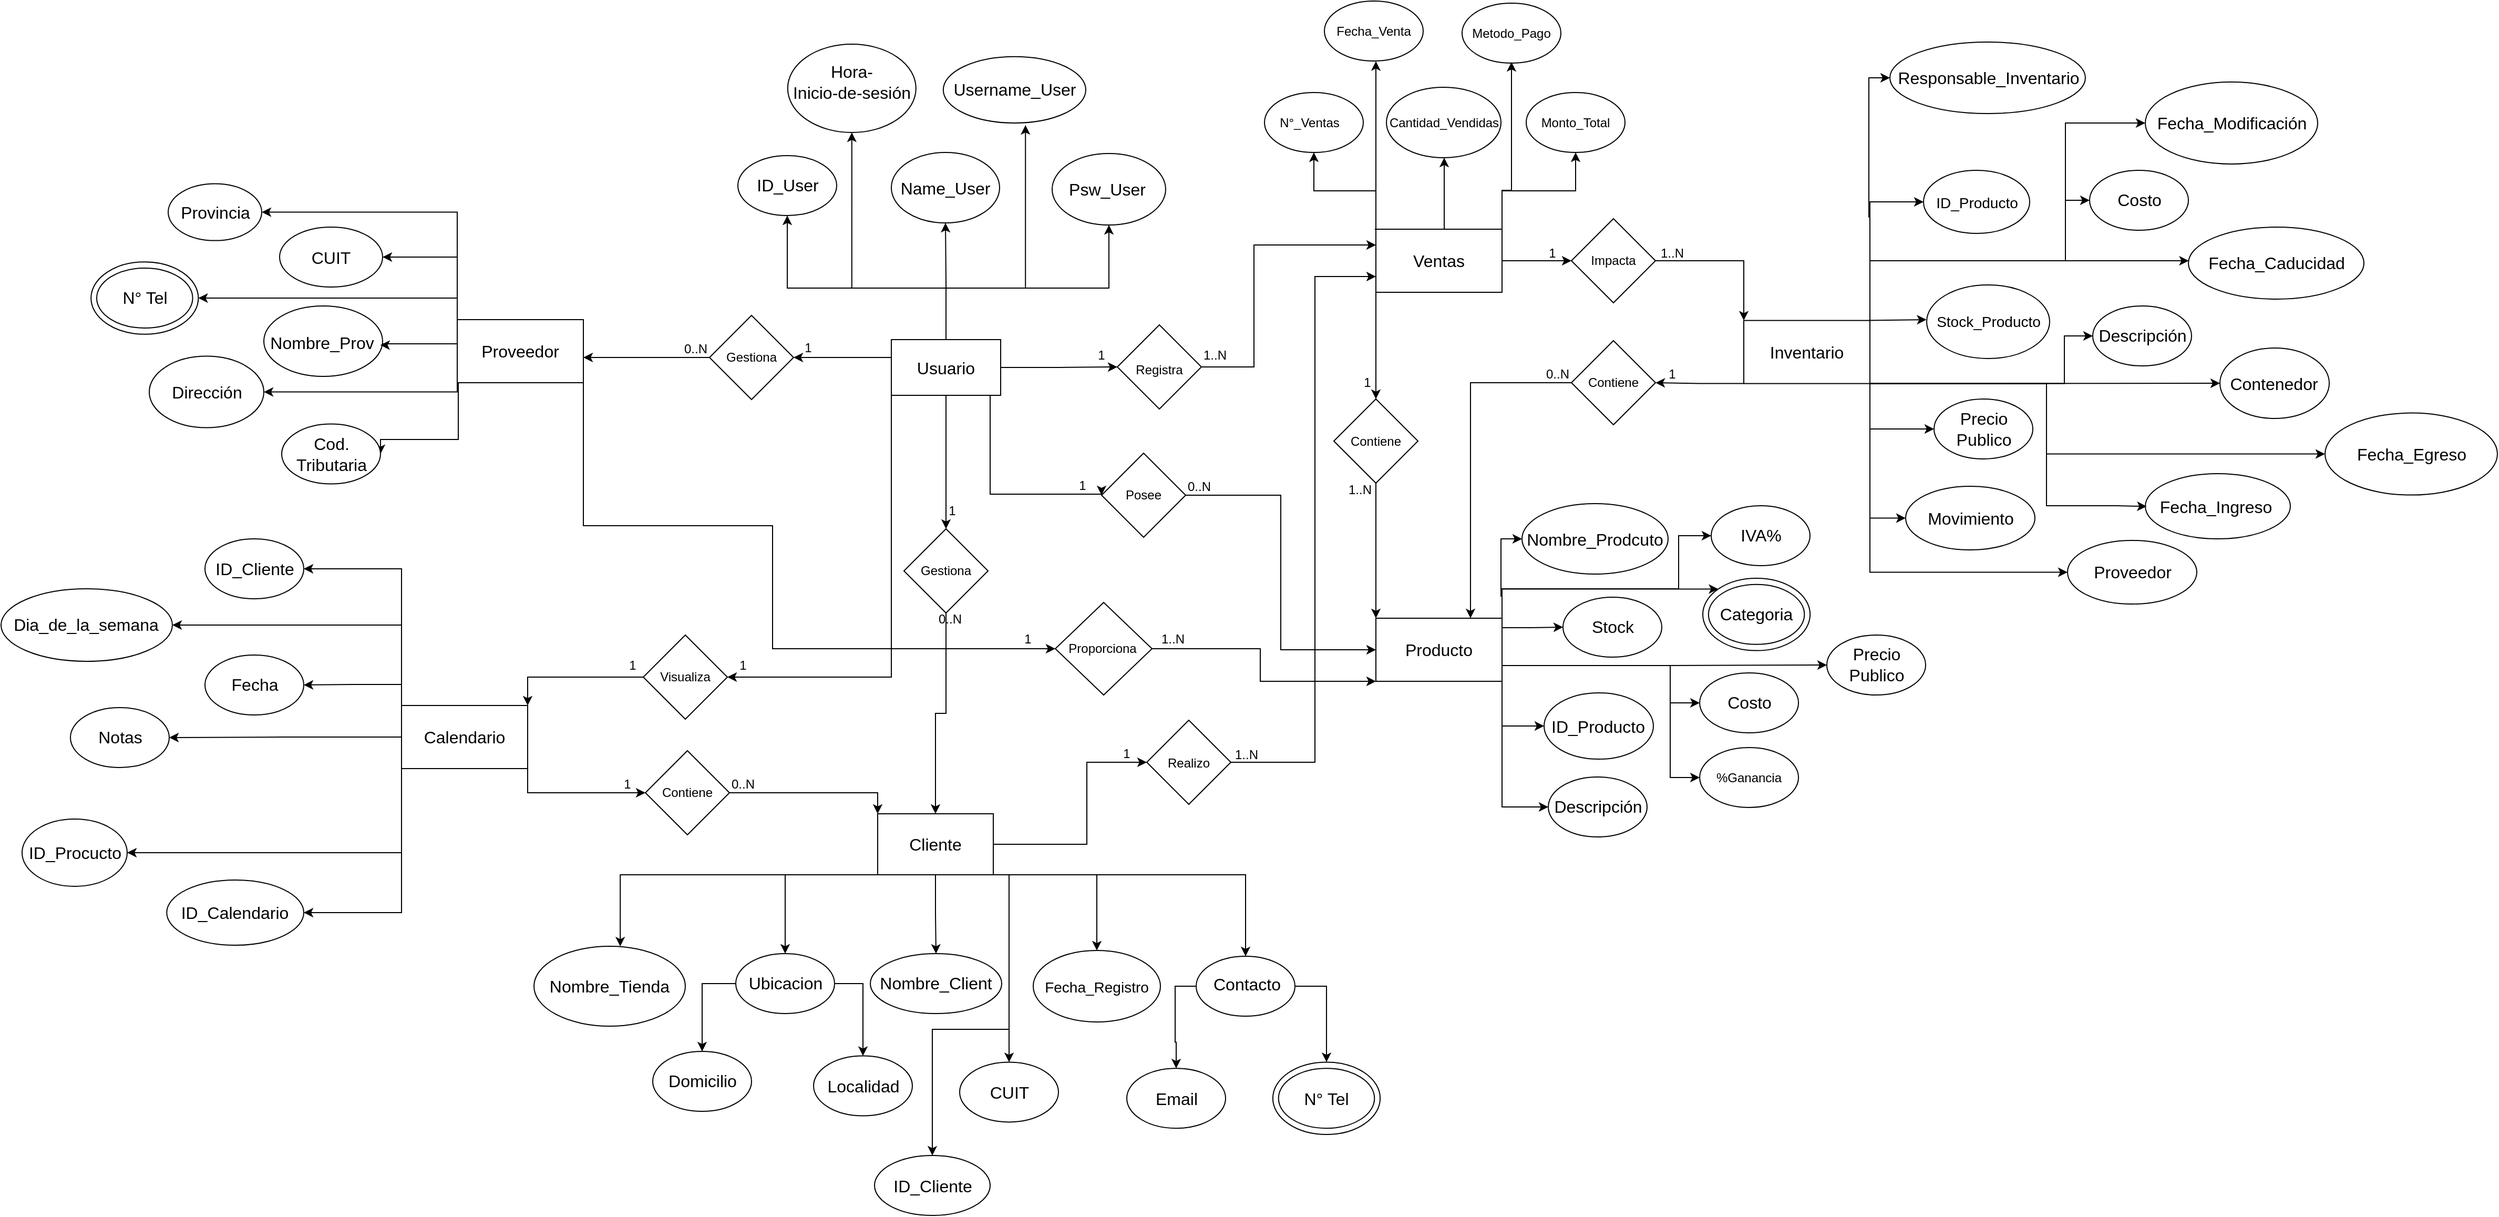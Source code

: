 <mxfile version="24.7.17">
  <diagram name="Página-1" id="h-yIFglehZsYKQuAEMty">
    <mxGraphModel grid="0" page="0" gridSize="10" guides="1" tooltips="1" connect="1" arrows="1" fold="1" pageScale="1" pageWidth="850" pageHeight="1100" math="0" shadow="0">
      <root>
        <mxCell id="0" />
        <mxCell id="1" parent="0" />
        <mxCell id="QPRDpCNhih8pYjzk8NWz-5" value="" style="ellipse;whiteSpace=wrap;html=1;movable=1;resizable=1;rotatable=1;deletable=1;editable=1;locked=0;connectable=1;" vertex="1" parent="1">
          <mxGeometry x="1070" y="-563" width="186" height="68" as="geometry" />
        </mxCell>
        <mxCell id="MDy1XEi2g01a_AjAgKbW-68" style="edgeStyle=orthogonalEdgeStyle;rounded=0;orthogonalLoop=1;jettySize=auto;html=1;exitX=1;exitY=0.5;exitDx=0;exitDy=0;entryX=0;entryY=0.5;entryDx=0;entryDy=0;" edge="1" parent="1" source="bGLIadX0kHBUWa4-QgWf-80" target="MDy1XEi2g01a_AjAgKbW-60">
          <mxGeometry relative="1" as="geometry">
            <Array as="points">
              <mxPoint x="306" y="200" />
              <mxPoint x="306" y="122" />
            </Array>
          </mxGeometry>
        </mxCell>
        <mxCell id="bGLIadX0kHBUWa4-QgWf-82" value="" style="group;movable=1;resizable=1;rotatable=1;deletable=1;editable=1;locked=0;connectable=1;" connectable="0" vertex="1" parent="1">
          <mxGeometry x="66" y="-279" width="239" height="234" as="geometry" />
        </mxCell>
        <mxCell id="i5Qo9Ydj3Eo_f_7UgnNF-50" style="edgeStyle=orthogonalEdgeStyle;rounded=0;orthogonalLoop=1;jettySize=auto;html=1;exitX=0.5;exitY=0;exitDx=0;exitDy=0;entryX=0.5;entryY=1;entryDx=0;entryDy=0;" edge="1" parent="bGLIadX0kHBUWa4-QgWf-82" source="bGLIadX0kHBUWa4-QgWf-58" target="bGLIadX0kHBUWa4-QgWf-69">
          <mxGeometry relative="1" as="geometry">
            <Array as="points">
              <mxPoint x="106" y="-50" />
              <mxPoint x="-45" y="-50" />
            </Array>
          </mxGeometry>
        </mxCell>
        <mxCell id="MDy1XEi2g01a_AjAgKbW-17" style="edgeStyle=orthogonalEdgeStyle;rounded=0;orthogonalLoop=1;jettySize=auto;html=1;exitX=0.5;exitY=1;exitDx=0;exitDy=0;entryX=0.5;entryY=0;entryDx=0;entryDy=0;" edge="1" parent="bGLIadX0kHBUWa4-QgWf-82" source="bGLIadX0kHBUWa4-QgWf-58" target="MDy1XEi2g01a_AjAgKbW-14">
          <mxGeometry relative="1" as="geometry" />
        </mxCell>
        <mxCell id="bGLIadX0kHBUWa4-QgWf-57" value="" style="group;movable=1;resizable=1;rotatable=1;deletable=1;editable=1;locked=0;connectable=1;" connectable="0" vertex="1" parent="bGLIadX0kHBUWa4-QgWf-82">
          <mxGeometry x="54" width="104" height="53" as="geometry" />
        </mxCell>
        <mxCell id="QPRDpCNhih8pYjzk8NWz-48" value="" style="group" connectable="0" vertex="1" parent="bGLIadX0kHBUWa4-QgWf-57">
          <mxGeometry y="-1" width="104" height="53" as="geometry" />
        </mxCell>
        <mxCell id="bGLIadX0kHBUWa4-QgWf-58" value="" style="rounded=0;whiteSpace=wrap;html=1;movable=1;resizable=1;rotatable=1;deletable=1;editable=1;locked=0;connectable=1;" vertex="1" parent="QPRDpCNhih8pYjzk8NWz-48">
          <mxGeometry width="104" height="53" as="geometry" />
        </mxCell>
        <mxCell id="bGLIadX0kHBUWa4-QgWf-59" value="Usuario" style="text;strokeColor=none;fillColor=none;html=1;align=center;verticalAlign=middle;whiteSpace=wrap;rounded=0;fontSize=16;movable=1;resizable=1;rotatable=1;deletable=1;editable=1;locked=0;connectable=1;" vertex="1" parent="QPRDpCNhih8pYjzk8NWz-48">
          <mxGeometry x="22" y="11.5" width="60" height="30" as="geometry" />
        </mxCell>
        <mxCell id="bGLIadX0kHBUWa4-QgWf-60" style="edgeStyle=none;curved=1;rounded=0;orthogonalLoop=1;jettySize=auto;html=1;exitX=1;exitY=1;exitDx=0;exitDy=0;fontSize=12;startSize=8;endSize=8;movable=1;resizable=1;rotatable=1;deletable=1;editable=1;locked=0;connectable=1;" edge="1" parent="QPRDpCNhih8pYjzk8NWz-48" source="bGLIadX0kHBUWa4-QgWf-58" target="bGLIadX0kHBUWa4-QgWf-58">
          <mxGeometry relative="1" as="geometry" />
        </mxCell>
        <mxCell id="bGLIadX0kHBUWa4-QgWf-69" value="" style="group;movable=1;resizable=1;rotatable=1;deletable=1;editable=1;locked=0;connectable=1;" connectable="0" vertex="1" parent="bGLIadX0kHBUWa4-QgWf-82">
          <mxGeometry x="-92" y="-176" width="94" height="57" as="geometry" />
        </mxCell>
        <mxCell id="bGLIadX0kHBUWa4-QgWf-70" value="" style="ellipse;whiteSpace=wrap;html=1;movable=1;resizable=1;rotatable=1;deletable=1;editable=1;locked=0;connectable=1;" vertex="1" parent="bGLIadX0kHBUWa4-QgWf-69">
          <mxGeometry width="94" height="57" as="geometry" />
        </mxCell>
        <mxCell id="bGLIadX0kHBUWa4-QgWf-71" value="ID_User" style="text;strokeColor=none;fillColor=none;html=1;align=center;verticalAlign=middle;whiteSpace=wrap;rounded=0;fontSize=16;movable=1;resizable=1;rotatable=1;deletable=1;editable=1;locked=0;connectable=1;" vertex="1" parent="bGLIadX0kHBUWa4-QgWf-69">
          <mxGeometry x="25.636" y="17.812" width="42.727" height="21.375" as="geometry" />
        </mxCell>
        <mxCell id="bGLIadX0kHBUWa4-QgWf-72" style="edgeStyle=none;curved=1;rounded=0;orthogonalLoop=1;jettySize=auto;html=1;exitX=1;exitY=1;exitDx=0;exitDy=0;fontSize=12;startSize=8;endSize=8;movable=1;resizable=1;rotatable=1;deletable=1;editable=1;locked=0;connectable=1;" edge="1" parent="bGLIadX0kHBUWa4-QgWf-69" source="bGLIadX0kHBUWa4-QgWf-70" target="bGLIadX0kHBUWa4-QgWf-70">
          <mxGeometry relative="1" as="geometry" />
        </mxCell>
        <mxCell id="bGLIadX0kHBUWa4-QgWf-74" value="" style="group;movable=1;resizable=1;rotatable=1;deletable=1;editable=1;locked=0;connectable=1;" connectable="0" vertex="1" parent="bGLIadX0kHBUWa4-QgWf-82">
          <mxGeometry x="207" y="-178" width="108" height="68" as="geometry" />
        </mxCell>
        <mxCell id="bGLIadX0kHBUWa4-QgWf-75" value="" style="ellipse;whiteSpace=wrap;html=1;movable=1;resizable=1;rotatable=1;deletable=1;editable=1;locked=0;connectable=1;" vertex="1" parent="bGLIadX0kHBUWa4-QgWf-74">
          <mxGeometry width="108.0" height="68" as="geometry" />
        </mxCell>
        <mxCell id="bGLIadX0kHBUWa4-QgWf-76" value="Psw_User" style="text;strokeColor=none;fillColor=none;html=1;align=center;verticalAlign=middle;whiteSpace=wrap;rounded=0;fontSize=16;movable=1;resizable=1;rotatable=1;deletable=1;editable=1;locked=0;connectable=1;" vertex="1" parent="bGLIadX0kHBUWa4-QgWf-74">
          <mxGeometry x="28.455" y="21.25" width="49.091" height="25.5" as="geometry" />
        </mxCell>
        <mxCell id="bGLIadX0kHBUWa4-QgWf-77" style="edgeStyle=none;curved=1;rounded=0;orthogonalLoop=1;jettySize=auto;html=1;exitX=1;exitY=1;exitDx=0;exitDy=0;fontSize=12;startSize=8;endSize=8;movable=1;resizable=1;rotatable=1;deletable=1;editable=1;locked=0;connectable=1;" edge="1" parent="bGLIadX0kHBUWa4-QgWf-74" source="bGLIadX0kHBUWa4-QgWf-75" target="bGLIadX0kHBUWa4-QgWf-75">
          <mxGeometry relative="1" as="geometry" />
        </mxCell>
        <mxCell id="MDy1XEi2g01a_AjAgKbW-14" value="" style="rhombus;whiteSpace=wrap;html=1;" vertex="1" parent="bGLIadX0kHBUWa4-QgWf-82">
          <mxGeometry x="66" y="179" width="80" height="80" as="geometry" />
        </mxCell>
        <mxCell id="MDy1XEi2g01a_AjAgKbW-32" value="1" style="text;html=1;align=center;verticalAlign=middle;whiteSpace=wrap;rounded=0;" vertex="1" parent="bGLIadX0kHBUWa4-QgWf-82">
          <mxGeometry x="82" y="147" width="60" height="30" as="geometry" />
        </mxCell>
        <mxCell id="QPRDpCNhih8pYjzk8NWz-84" style="edgeStyle=orthogonalEdgeStyle;rounded=0;orthogonalLoop=1;jettySize=auto;html=1;exitX=0.5;exitY=0;exitDx=0;exitDy=0;entryX=0.5;entryY=1;entryDx=0;entryDy=0;" edge="1" parent="bGLIadX0kHBUWa4-QgWf-82" source="bGLIadX0kHBUWa4-QgWf-58" target="bGLIadX0kHBUWa4-QgWf-75">
          <mxGeometry relative="1" as="geometry">
            <Array as="points">
              <mxPoint x="106" y="-50" />
              <mxPoint x="261" y="-50" />
            </Array>
          </mxGeometry>
        </mxCell>
        <mxCell id="QPRDpCNhih8pYjzk8NWz-85" style="edgeStyle=orthogonalEdgeStyle;rounded=0;orthogonalLoop=1;jettySize=auto;html=1;exitX=0.5;exitY=0;exitDx=0;exitDy=0;entryX=0.562;entryY=0.988;entryDx=0;entryDy=0;entryPerimeter=0;" edge="1" parent="bGLIadX0kHBUWa4-QgWf-82" source="bGLIadX0kHBUWa4-QgWf-58">
          <mxGeometry relative="1" as="geometry">
            <Array as="points">
              <mxPoint x="106" y="-50" />
              <mxPoint x="182" y="-50" />
            </Array>
            <mxPoint x="108" y="2.76" as="sourcePoint" />
            <mxPoint x="181.612" y="-204.997" as="targetPoint" />
          </mxGeometry>
        </mxCell>
        <mxCell id="MDy1XEi2g01a_AjAgKbW-30" value="Gestiona" style="text;html=1;align=center;verticalAlign=middle;whiteSpace=wrap;rounded=0;" vertex="1" parent="bGLIadX0kHBUWa4-QgWf-82">
          <mxGeometry x="76" y="204" width="60" height="30" as="geometry" />
        </mxCell>
        <mxCell id="bGLIadX0kHBUWa4-QgWf-84" value="" style="group" connectable="0" vertex="1" parent="1">
          <mxGeometry x="100" y="304" width="125" height="57" as="geometry" />
        </mxCell>
        <mxCell id="bGLIadX0kHBUWa4-QgWf-85" value="" style="ellipse;whiteSpace=wrap;html=1;" vertex="1" parent="bGLIadX0kHBUWa4-QgWf-84">
          <mxGeometry width="125" height="57" as="geometry" />
        </mxCell>
        <mxCell id="bGLIadX0kHBUWa4-QgWf-86" value="Nombre_Client" style="text;strokeColor=none;fillColor=none;html=1;align=center;verticalAlign=middle;whiteSpace=wrap;rounded=0;fontSize=16;" vertex="1" parent="bGLIadX0kHBUWa4-QgWf-84">
          <mxGeometry x="34.091" y="17.812" width="56.818" height="21.375" as="geometry" />
        </mxCell>
        <mxCell id="bGLIadX0kHBUWa4-QgWf-100" value="" style="group" connectable="0" vertex="1" parent="1">
          <mxGeometry x="-28" y="304" width="94" height="57" as="geometry" />
        </mxCell>
        <mxCell id="bGLIadX0kHBUWa4-QgWf-101" value="" style="ellipse;whiteSpace=wrap;html=1;" vertex="1" parent="bGLIadX0kHBUWa4-QgWf-100">
          <mxGeometry width="94" height="57" as="geometry" />
        </mxCell>
        <mxCell id="bGLIadX0kHBUWa4-QgWf-102" value="Ubicacion" style="text;strokeColor=none;fillColor=none;html=1;align=center;verticalAlign=middle;whiteSpace=wrap;rounded=0;fontSize=16;" vertex="1" parent="bGLIadX0kHBUWa4-QgWf-100">
          <mxGeometry x="25.636" y="17.812" width="42.727" height="21.375" as="geometry" />
        </mxCell>
        <mxCell id="bGLIadX0kHBUWa4-QgWf-103" value="" style="group" connectable="0" vertex="1" parent="1">
          <mxGeometry x="-107" y="397" width="94" height="57" as="geometry" />
        </mxCell>
        <mxCell id="bGLIadX0kHBUWa4-QgWf-104" value="" style="ellipse;whiteSpace=wrap;html=1;" vertex="1" parent="bGLIadX0kHBUWa4-QgWf-103">
          <mxGeometry width="94" height="57" as="geometry" />
        </mxCell>
        <mxCell id="bGLIadX0kHBUWa4-QgWf-105" value="Domicilio" style="text;strokeColor=none;fillColor=none;html=1;align=center;verticalAlign=middle;whiteSpace=wrap;rounded=0;fontSize=16;" vertex="1" parent="bGLIadX0kHBUWa4-QgWf-103">
          <mxGeometry x="25.636" y="17.812" width="42.727" height="21.375" as="geometry" />
        </mxCell>
        <mxCell id="bGLIadX0kHBUWa4-QgWf-106" value="" style="group" connectable="0" vertex="1" parent="1">
          <mxGeometry x="46" y="401.29" width="94" height="57" as="geometry" />
        </mxCell>
        <mxCell id="bGLIadX0kHBUWa4-QgWf-107" value="" style="ellipse;whiteSpace=wrap;html=1;" vertex="1" parent="bGLIadX0kHBUWa4-QgWf-106">
          <mxGeometry width="94" height="57" as="geometry" />
        </mxCell>
        <mxCell id="bGLIadX0kHBUWa4-QgWf-108" value="Localidad" style="text;strokeColor=none;fillColor=none;html=1;align=center;verticalAlign=middle;whiteSpace=wrap;rounded=0;fontSize=16;" vertex="1" parent="bGLIadX0kHBUWa4-QgWf-106">
          <mxGeometry x="25.636" y="17.812" width="42.727" height="21.375" as="geometry" />
        </mxCell>
        <mxCell id="9F6NOnJwmwG0ibiyGM8l-4" value="" style="group" connectable="0" vertex="1" parent="1">
          <mxGeometry x="-586" y="-264.19" width="122" height="68" as="geometry" />
        </mxCell>
        <mxCell id="9F6NOnJwmwG0ibiyGM8l-5" value="" style="ellipse;whiteSpace=wrap;html=1;" vertex="1" parent="9F6NOnJwmwG0ibiyGM8l-4">
          <mxGeometry width="109.0" height="68" as="geometry" />
        </mxCell>
        <mxCell id="9F6NOnJwmwG0ibiyGM8l-6" value="Dirección" style="text;strokeColor=none;fillColor=none;html=1;align=center;verticalAlign=middle;whiteSpace=wrap;rounded=0;fontSize=16;" vertex="1" parent="9F6NOnJwmwG0ibiyGM8l-4">
          <mxGeometry x="29.727" y="21.25" width="49.545" height="25.5" as="geometry" />
        </mxCell>
        <mxCell id="9F6NOnJwmwG0ibiyGM8l-29" value="" style="group" connectable="0" vertex="1" parent="1">
          <mxGeometry x="-293" y="-299" width="120" height="60" as="geometry" />
        </mxCell>
        <mxCell id="fgX9kcdW40fM9QlcyEOr-1" value="" style="rounded=0;whiteSpace=wrap;html=1;" vertex="1" parent="9F6NOnJwmwG0ibiyGM8l-29">
          <mxGeometry width="120" height="60" as="geometry" />
        </mxCell>
        <mxCell id="9F6NOnJwmwG0ibiyGM8l-2" value="Proveedor" style="text;strokeColor=none;fillColor=none;html=1;align=center;verticalAlign=middle;whiteSpace=wrap;rounded=0;fontSize=16;" vertex="1" parent="9F6NOnJwmwG0ibiyGM8l-29">
          <mxGeometry x="30" y="15" width="60" height="30" as="geometry" />
        </mxCell>
        <mxCell id="9F6NOnJwmwG0ibiyGM8l-33" value="" style="group" connectable="0" vertex="1" parent="1">
          <mxGeometry x="581" y="-15" width="120" height="60" as="geometry" />
        </mxCell>
        <mxCell id="9F6NOnJwmwG0ibiyGM8l-34" value="" style="rounded=0;whiteSpace=wrap;html=1;" vertex="1" parent="9F6NOnJwmwG0ibiyGM8l-33">
          <mxGeometry width="120" height="60" as="geometry" />
        </mxCell>
        <mxCell id="9F6NOnJwmwG0ibiyGM8l-35" value="Producto" style="text;strokeColor=none;fillColor=none;html=1;align=center;verticalAlign=middle;whiteSpace=wrap;rounded=0;fontSize=16;" vertex="1" parent="9F6NOnJwmwG0ibiyGM8l-33">
          <mxGeometry x="30" y="15" width="60" height="30" as="geometry" />
        </mxCell>
        <mxCell id="9F6NOnJwmwG0ibiyGM8l-39" value="" style="group;movable=1;resizable=1;rotatable=1;deletable=1;editable=1;locked=0;connectable=1;" connectable="0" vertex="1" parent="1">
          <mxGeometry x="741" y="56" width="104" height="63" as="geometry" />
        </mxCell>
        <mxCell id="9F6NOnJwmwG0ibiyGM8l-40" value="" style="ellipse;whiteSpace=wrap;html=1;movable=1;resizable=1;rotatable=1;deletable=1;editable=1;locked=0;connectable=1;" vertex="1" parent="9F6NOnJwmwG0ibiyGM8l-39">
          <mxGeometry width="104" height="63.0" as="geometry" />
        </mxCell>
        <mxCell id="9F6NOnJwmwG0ibiyGM8l-41" value="ID_Producto" style="text;strokeColor=none;fillColor=none;html=1;align=center;verticalAlign=middle;whiteSpace=wrap;rounded=0;fontSize=16;movable=1;resizable=1;rotatable=1;deletable=1;editable=1;locked=0;connectable=1;" vertex="1" parent="9F6NOnJwmwG0ibiyGM8l-39">
          <mxGeometry x="28.364" y="19.688" width="47.273" height="23.625" as="geometry" />
        </mxCell>
        <mxCell id="9F6NOnJwmwG0ibiyGM8l-42" style="edgeStyle=none;curved=1;rounded=0;orthogonalLoop=1;jettySize=auto;html=1;exitX=1;exitY=1;exitDx=0;exitDy=0;fontSize=12;startSize=8;endSize=8;movable=1;resizable=1;rotatable=1;deletable=1;editable=1;locked=0;connectable=1;" edge="1" parent="9F6NOnJwmwG0ibiyGM8l-39" source="9F6NOnJwmwG0ibiyGM8l-40" target="9F6NOnJwmwG0ibiyGM8l-40">
          <mxGeometry relative="1" as="geometry" />
        </mxCell>
        <mxCell id="i5Qo9Ydj3Eo_f_7UgnNF-13" value="" style="group" connectable="0" vertex="1" parent="1">
          <mxGeometry x="-638" y="-348" width="106" height="71.81" as="geometry" />
        </mxCell>
        <mxCell id="i5Qo9Ydj3Eo_f_7UgnNF-14" value="" style="group" connectable="0" vertex="1" parent="i5Qo9Ydj3Eo_f_7UgnNF-13">
          <mxGeometry x="-3.404" y="-5.91" width="102.11" height="68.81" as="geometry" />
        </mxCell>
        <mxCell id="i5Qo9Ydj3Eo_f_7UgnNF-12" value="" style="ellipse;whiteSpace=wrap;html=1;" vertex="1" parent="i5Qo9Ydj3Eo_f_7UgnNF-14">
          <mxGeometry width="102.11" height="68.81" as="geometry" />
        </mxCell>
        <mxCell id="9F6NOnJwmwG0ibiyGM8l-22" value="" style="ellipse;whiteSpace=wrap;html=1;" vertex="1" parent="i5Qo9Ydj3Eo_f_7UgnNF-14">
          <mxGeometry x="5.404" y="5.9" width="91.3" height="57" as="geometry" />
        </mxCell>
        <mxCell id="9F6NOnJwmwG0ibiyGM8l-23" value="N° Tel" style="text;strokeColor=none;fillColor=none;html=1;align=center;verticalAlign=middle;whiteSpace=wrap;rounded=0;fontSize=16;" vertex="1" parent="i5Qo9Ydj3Eo_f_7UgnNF-14">
          <mxGeometry x="26.932" y="23.72" width="48.238" height="21.38" as="geometry" />
        </mxCell>
        <mxCell id="i5Qo9Ydj3Eo_f_7UgnNF-16" value="" style="group" connectable="0" vertex="1" parent="1">
          <mxGeometry x="-469" y="-305" width="105" height="60" as="geometry" />
        </mxCell>
        <mxCell id="9F6NOnJwmwG0ibiyGM8l-8" value="" style="ellipse;whiteSpace=wrap;html=1;movable=1;resizable=1;rotatable=1;deletable=1;editable=1;locked=0;connectable=1;" vertex="1" parent="i5Qo9Ydj3Eo_f_7UgnNF-16">
          <mxGeometry x="-8" y="-7" width="113" height="67" as="geometry" />
        </mxCell>
        <mxCell id="9F6NOnJwmwG0ibiyGM8l-9" value="Nombre_Prov" style="text;strokeColor=none;fillColor=none;html=1;align=center;verticalAlign=middle;whiteSpace=wrap;rounded=0;fontSize=16;movable=1;resizable=1;rotatable=1;deletable=1;editable=1;locked=0;connectable=1;" vertex="1" parent="i5Qo9Ydj3Eo_f_7UgnNF-16">
          <mxGeometry x="25.636" y="17.812" width="42.727" height="21.375" as="geometry" />
        </mxCell>
        <mxCell id="i5Qo9Ydj3Eo_f_7UgnNF-20" value="" style="ellipse;whiteSpace=wrap;html=1;movable=1;resizable=1;rotatable=1;deletable=1;editable=1;locked=0;connectable=1;" vertex="1" parent="1">
          <mxGeometry x="759" y="-35" width="94" height="57" as="geometry" />
        </mxCell>
        <mxCell id="i5Qo9Ydj3Eo_f_7UgnNF-21" value="Stock" style="text;strokeColor=none;fillColor=none;html=1;align=center;verticalAlign=middle;whiteSpace=wrap;rounded=0;fontSize=16;movable=1;resizable=1;rotatable=1;deletable=1;editable=1;locked=0;connectable=1;" vertex="1" parent="1">
          <mxGeometry x="784.636" y="-17.188" width="42.727" height="21.375" as="geometry" />
        </mxCell>
        <mxCell id="i5Qo9Ydj3Eo_f_7UgnNF-27" style="edgeStyle=orthogonalEdgeStyle;rounded=0;orthogonalLoop=1;jettySize=auto;html=1;exitX=1;exitY=0;exitDx=0;exitDy=0;entryX=0;entryY=0.5;entryDx=0;entryDy=0;" edge="1" parent="1" source="9F6NOnJwmwG0ibiyGM8l-34" target="9F6NOnJwmwG0ibiyGM8l-37">
          <mxGeometry relative="1" as="geometry" />
        </mxCell>
        <mxCell id="i5Qo9Ydj3Eo_f_7UgnNF-28" style="edgeStyle=orthogonalEdgeStyle;rounded=0;orthogonalLoop=1;jettySize=auto;html=1;exitX=1;exitY=0.75;exitDx=0;exitDy=0;entryX=0;entryY=0.5;entryDx=0;entryDy=0;" edge="1" parent="1" source="9F6NOnJwmwG0ibiyGM8l-34" target="i5Qo9Ydj3Eo_f_7UgnNF-20">
          <mxGeometry relative="1" as="geometry">
            <Array as="points">
              <mxPoint x="701" y="-6" />
              <mxPoint x="728" y="-6" />
            </Array>
          </mxGeometry>
        </mxCell>
        <mxCell id="i5Qo9Ydj3Eo_f_7UgnNF-29" style="edgeStyle=orthogonalEdgeStyle;rounded=0;orthogonalLoop=1;jettySize=auto;html=1;exitX=1;exitY=1;exitDx=0;exitDy=0;entryX=0;entryY=0.5;entryDx=0;entryDy=0;" edge="1" parent="1" source="9F6NOnJwmwG0ibiyGM8l-34" target="9F6NOnJwmwG0ibiyGM8l-39">
          <mxGeometry relative="1" as="geometry" />
        </mxCell>
        <mxCell id="i5Qo9Ydj3Eo_f_7UgnNF-34" value="" style="group" connectable="0" vertex="1" parent="1">
          <mxGeometry x="-462" y="-387" width="98" height="57" as="geometry" />
        </mxCell>
        <mxCell id="i5Qo9Ydj3Eo_f_7UgnNF-1" value="" style="ellipse;whiteSpace=wrap;html=1;" vertex="1" parent="i5Qo9Ydj3Eo_f_7UgnNF-34">
          <mxGeometry width="98" height="57" as="geometry" />
        </mxCell>
        <mxCell id="i5Qo9Ydj3Eo_f_7UgnNF-2" value="CUIT" style="text;strokeColor=none;fillColor=none;html=1;align=center;verticalAlign=middle;whiteSpace=wrap;rounded=0;fontSize=16;" vertex="1" parent="i5Qo9Ydj3Eo_f_7UgnNF-34">
          <mxGeometry x="24.194" y="17.81" width="49.603" height="21.38" as="geometry" />
        </mxCell>
        <mxCell id="i5Qo9Ydj3Eo_f_7UgnNF-35" value="" style="group" connectable="0" vertex="1" parent="1">
          <mxGeometry x="-568" y="-428.19" width="89" height="54" as="geometry" />
        </mxCell>
        <mxCell id="i5Qo9Ydj3Eo_f_7UgnNF-11" value="" style="ellipse;whiteSpace=wrap;html=1;" vertex="1" parent="i5Qo9Ydj3Eo_f_7UgnNF-35">
          <mxGeometry width="89" height="54" as="geometry" />
        </mxCell>
        <mxCell id="i5Qo9Ydj3Eo_f_7UgnNF-19" value="&lt;font style=&quot;font-size: 16px;&quot;&gt;Provincia&lt;/font&gt;" style="text;html=1;align=center;verticalAlign=middle;whiteSpace=wrap;rounded=0;" vertex="1" parent="i5Qo9Ydj3Eo_f_7UgnNF-35">
          <mxGeometry x="14.5" y="12" width="60" height="30" as="geometry" />
        </mxCell>
        <mxCell id="i5Qo9Ydj3Eo_f_7UgnNF-37" style="edgeStyle=orthogonalEdgeStyle;rounded=0;orthogonalLoop=1;jettySize=auto;html=1;exitX=0.5;exitY=0;exitDx=0;exitDy=0;entryX=1;entryY=0.5;entryDx=0;entryDy=0;" edge="1" parent="1" source="fgX9kcdW40fM9QlcyEOr-1" target="i5Qo9Ydj3Eo_f_7UgnNF-11">
          <mxGeometry relative="1" as="geometry">
            <Array as="points">
              <mxPoint x="-293" y="-299" />
              <mxPoint x="-293" y="-401" />
            </Array>
          </mxGeometry>
        </mxCell>
        <mxCell id="i5Qo9Ydj3Eo_f_7UgnNF-39" style="edgeStyle=orthogonalEdgeStyle;rounded=0;orthogonalLoop=1;jettySize=auto;html=1;exitX=0.25;exitY=0;exitDx=0;exitDy=0;entryX=1;entryY=0.5;entryDx=0;entryDy=0;" edge="1" parent="1" source="fgX9kcdW40fM9QlcyEOr-1" target="i5Qo9Ydj3Eo_f_7UgnNF-1">
          <mxGeometry relative="1" as="geometry">
            <Array as="points">
              <mxPoint x="-293" y="-299" />
              <mxPoint x="-293" y="-358" />
            </Array>
          </mxGeometry>
        </mxCell>
        <mxCell id="i5Qo9Ydj3Eo_f_7UgnNF-40" style="edgeStyle=orthogonalEdgeStyle;rounded=0;orthogonalLoop=1;jettySize=auto;html=1;exitX=0;exitY=0;exitDx=0;exitDy=0;entryX=1;entryY=0.5;entryDx=0;entryDy=0;" edge="1" parent="1" source="fgX9kcdW40fM9QlcyEOr-1" target="i5Qo9Ydj3Eo_f_7UgnNF-12">
          <mxGeometry relative="1" as="geometry" />
        </mxCell>
        <mxCell id="i5Qo9Ydj3Eo_f_7UgnNF-41" style="edgeStyle=orthogonalEdgeStyle;rounded=0;orthogonalLoop=1;jettySize=auto;html=1;exitX=0;exitY=0.25;exitDx=0;exitDy=0;entryX=0.981;entryY=0.555;entryDx=0;entryDy=0;entryPerimeter=0;" edge="1" parent="1" target="9F6NOnJwmwG0ibiyGM8l-8">
          <mxGeometry relative="1" as="geometry">
            <Array as="points">
              <mxPoint x="-293" y="-276" />
              <mxPoint x="-364" y="-276" />
              <mxPoint x="-364" y="-275" />
            </Array>
            <mxPoint x="-293" y="-283.19" as="sourcePoint" />
            <mxPoint x="-364.0" y="-277.69" as="targetPoint" />
          </mxGeometry>
        </mxCell>
        <mxCell id="i5Qo9Ydj3Eo_f_7UgnNF-42" style="edgeStyle=orthogonalEdgeStyle;rounded=0;orthogonalLoop=1;jettySize=auto;html=1;exitX=0;exitY=1;exitDx=0;exitDy=0;entryX=1;entryY=0.5;entryDx=0;entryDy=0;" edge="1" parent="1" source="fgX9kcdW40fM9QlcyEOr-1" target="9F6NOnJwmwG0ibiyGM8l-5">
          <mxGeometry relative="1" as="geometry">
            <Array as="points">
              <mxPoint x="-293" y="-230" />
            </Array>
          </mxGeometry>
        </mxCell>
        <mxCell id="i5Qo9Ydj3Eo_f_7UgnNF-43" style="edgeStyle=orthogonalEdgeStyle;rounded=0;orthogonalLoop=1;jettySize=auto;html=1;exitX=0.25;exitY=1;exitDx=0;exitDy=0;entryX=1;entryY=0.5;entryDx=0;entryDy=0;" edge="1" parent="1" source="fgX9kcdW40fM9QlcyEOr-1" target="i5Qo9Ydj3Eo_f_7UgnNF-4">
          <mxGeometry relative="1" as="geometry">
            <Array as="points">
              <mxPoint x="-292" y="-239" />
              <mxPoint x="-292" y="-185" />
            </Array>
          </mxGeometry>
        </mxCell>
        <mxCell id="i5Qo9Ydj3Eo_f_7UgnNF-59" value="" style="group" connectable="0" vertex="1" parent="1">
          <mxGeometry x="165" y="-543" width="140" height="57" as="geometry" />
        </mxCell>
        <mxCell id="i5Qo9Ydj3Eo_f_7UgnNF-54" value="" style="ellipse;whiteSpace=wrap;html=1;" vertex="1" parent="i5Qo9Ydj3Eo_f_7UgnNF-59">
          <mxGeometry x="4.41" y="-6.107" width="135.59" height="63.107" as="geometry" />
        </mxCell>
        <mxCell id="i5Qo9Ydj3Eo_f_7UgnNF-55" value="Username_User" style="text;strokeColor=none;fillColor=none;html=1;align=center;verticalAlign=middle;whiteSpace=wrap;rounded=0;fontSize=16;" vertex="1" parent="i5Qo9Ydj3Eo_f_7UgnNF-59">
          <mxGeometry x="6.79" y="17.046" width="130.82" height="16.795" as="geometry" />
        </mxCell>
        <mxCell id="i5Qo9Ydj3Eo_f_7UgnNF-64" value="" style="group" connectable="0" vertex="1" parent="1">
          <mxGeometry x="17.0" y="-561" width="130.82" height="84" as="geometry" />
        </mxCell>
        <mxCell id="i5Qo9Ydj3Eo_f_7UgnNF-65" value="" style="ellipse;whiteSpace=wrap;html=1;" vertex="1" parent="i5Qo9Ydj3Eo_f_7UgnNF-64">
          <mxGeometry x="4.41" width="122" height="84" as="geometry" />
        </mxCell>
        <mxCell id="i5Qo9Ydj3Eo_f_7UgnNF-66" value="&lt;div&gt;Hora-&lt;/div&gt;&lt;div&gt;Inicio-de-sesión&lt;/div&gt;" style="text;strokeColor=none;fillColor=none;html=1;align=center;verticalAlign=middle;whiteSpace=wrap;rounded=0;fontSize=16;" vertex="1" parent="i5Qo9Ydj3Eo_f_7UgnNF-64">
          <mxGeometry y="24" width="130.82" height="24.75" as="geometry" />
        </mxCell>
        <mxCell id="MDy1XEi2g01a_AjAgKbW-4" value="" style="group" connectable="0" vertex="1" parent="1">
          <mxGeometry x="889.05" y="37" width="94" height="57" as="geometry" />
        </mxCell>
        <mxCell id="MDy1XEi2g01a_AjAgKbW-5" value="" style="ellipse;whiteSpace=wrap;html=1;movable=1;resizable=1;rotatable=1;deletable=1;editable=1;locked=0;connectable=1;" vertex="1" parent="MDy1XEi2g01a_AjAgKbW-4">
          <mxGeometry width="94" height="57" as="geometry" />
        </mxCell>
        <mxCell id="MDy1XEi2g01a_AjAgKbW-6" value="Costo" style="text;strokeColor=none;fillColor=none;html=1;align=center;verticalAlign=middle;whiteSpace=wrap;rounded=0;fontSize=16;movable=1;resizable=1;rotatable=1;deletable=1;editable=1;locked=0;connectable=1;" vertex="1" parent="MDy1XEi2g01a_AjAgKbW-4">
          <mxGeometry x="25.636" y="17.812" width="42.727" height="21.375" as="geometry" />
        </mxCell>
        <mxCell id="MDy1XEi2g01a_AjAgKbW-7" value="" style="group" connectable="0" vertex="1" parent="1">
          <mxGeometry x="900" y="-122" width="94" height="57" as="geometry" />
        </mxCell>
        <mxCell id="MDy1XEi2g01a_AjAgKbW-8" value="" style="ellipse;whiteSpace=wrap;html=1;movable=1;resizable=1;rotatable=1;deletable=1;editable=1;locked=0;connectable=1;" vertex="1" parent="MDy1XEi2g01a_AjAgKbW-7">
          <mxGeometry width="94" height="57" as="geometry" />
        </mxCell>
        <mxCell id="MDy1XEi2g01a_AjAgKbW-9" value="IVA%" style="text;strokeColor=none;fillColor=none;html=1;align=center;verticalAlign=middle;whiteSpace=wrap;rounded=0;fontSize=16;movable=1;resizable=1;rotatable=1;deletable=1;editable=1;locked=0;connectable=1;" vertex="1" parent="MDy1XEi2g01a_AjAgKbW-7">
          <mxGeometry x="25.636" y="17.812" width="42.727" height="21.375" as="geometry" />
        </mxCell>
        <mxCell id="MDy1XEi2g01a_AjAgKbW-10" value="" style="group" connectable="0" vertex="1" parent="1">
          <mxGeometry x="1010" y="1" width="94" height="57" as="geometry" />
        </mxCell>
        <mxCell id="MDy1XEi2g01a_AjAgKbW-11" value="" style="ellipse;whiteSpace=wrap;html=1;movable=1;resizable=1;rotatable=1;deletable=1;editable=1;locked=0;connectable=1;" vertex="1" parent="MDy1XEi2g01a_AjAgKbW-10">
          <mxGeometry width="94" height="57" as="geometry" />
        </mxCell>
        <mxCell id="MDy1XEi2g01a_AjAgKbW-12" value="Precio&lt;div&gt;Publico&lt;/div&gt;" style="text;strokeColor=none;fillColor=none;html=1;align=center;verticalAlign=middle;whiteSpace=wrap;rounded=0;fontSize=16;movable=1;resizable=1;rotatable=1;deletable=1;editable=1;locked=0;connectable=1;" vertex="1" parent="MDy1XEi2g01a_AjAgKbW-10">
          <mxGeometry x="25.636" y="17.812" width="42.727" height="21.375" as="geometry" />
        </mxCell>
        <mxCell id="MDy1XEi2g01a_AjAgKbW-21" style="edgeStyle=orthogonalEdgeStyle;rounded=0;orthogonalLoop=1;jettySize=auto;html=1;exitX=1;exitY=0.5;exitDx=0;exitDy=0;entryX=0;entryY=0.5;entryDx=0;entryDy=0;" edge="1" parent="1" source="MDy1XEi2g01a_AjAgKbW-13" target="9F6NOnJwmwG0ibiyGM8l-34">
          <mxGeometry relative="1" as="geometry" />
        </mxCell>
        <mxCell id="MDy1XEi2g01a_AjAgKbW-13" value="" style="rhombus;whiteSpace=wrap;html=1;" vertex="1" parent="1">
          <mxGeometry x="320" y="-172" width="80" height="80" as="geometry" />
        </mxCell>
        <mxCell id="MDy1XEi2g01a_AjAgKbW-22" style="edgeStyle=orthogonalEdgeStyle;rounded=0;orthogonalLoop=1;jettySize=auto;html=1;exitX=0;exitY=0.5;exitDx=0;exitDy=0;" edge="1" parent="1" source="MDy1XEi2g01a_AjAgKbW-15">
          <mxGeometry relative="1" as="geometry">
            <Array as="points">
              <mxPoint x="-173" y="-263" />
            </Array>
            <mxPoint x="-173" y="-263" as="targetPoint" />
          </mxGeometry>
        </mxCell>
        <mxCell id="MDy1XEi2g01a_AjAgKbW-15" value="Gestiona" style="rhombus;whiteSpace=wrap;html=1;" vertex="1" parent="1">
          <mxGeometry x="-53" y="-303" width="80" height="80" as="geometry" />
        </mxCell>
        <mxCell id="MDy1XEi2g01a_AjAgKbW-19" style="edgeStyle=orthogonalEdgeStyle;rounded=0;orthogonalLoop=1;jettySize=auto;html=1;exitX=1;exitY=1;exitDx=0;exitDy=0;entryX=0;entryY=0.5;entryDx=0;entryDy=0;" edge="1" parent="1" source="bGLIadX0kHBUWa4-QgWf-58" target="MDy1XEi2g01a_AjAgKbW-13">
          <mxGeometry relative="1" as="geometry">
            <Array as="points">
              <mxPoint x="214" y="-133" />
              <mxPoint x="320" y="-133" />
            </Array>
          </mxGeometry>
        </mxCell>
        <mxCell id="MDy1XEi2g01a_AjAgKbW-20" style="edgeStyle=orthogonalEdgeStyle;rounded=0;orthogonalLoop=1;jettySize=auto;html=1;exitX=0.5;exitY=1;exitDx=0;exitDy=0;entryX=0.5;entryY=0;entryDx=0;entryDy=0;" edge="1" parent="1" source="MDy1XEi2g01a_AjAgKbW-14" target="bGLIadX0kHBUWa4-QgWf-80">
          <mxGeometry relative="1" as="geometry" />
        </mxCell>
        <mxCell id="MDy1XEi2g01a_AjAgKbW-25" style="edgeStyle=orthogonalEdgeStyle;rounded=0;orthogonalLoop=1;jettySize=auto;html=1;exitX=1;exitY=0.5;exitDx=0;exitDy=0;entryX=0;entryY=1;entryDx=0;entryDy=0;" edge="1" parent="1" source="MDy1XEi2g01a_AjAgKbW-23" target="9F6NOnJwmwG0ibiyGM8l-34">
          <mxGeometry relative="1" as="geometry">
            <Array as="points">
              <mxPoint x="471" y="14" />
              <mxPoint x="471" y="45" />
            </Array>
          </mxGeometry>
        </mxCell>
        <mxCell id="MDy1XEi2g01a_AjAgKbW-24" style="edgeStyle=orthogonalEdgeStyle;rounded=0;orthogonalLoop=1;jettySize=auto;html=1;exitX=1;exitY=1;exitDx=0;exitDy=0;entryX=0;entryY=0.5;entryDx=0;entryDy=0;" edge="1" parent="1" source="fgX9kcdW40fM9QlcyEOr-1" target="MDy1XEi2g01a_AjAgKbW-23">
          <mxGeometry relative="1" as="geometry">
            <Array as="points">
              <mxPoint x="-173" y="-103" />
              <mxPoint x="7" y="-103" />
              <mxPoint x="7" y="14" />
            </Array>
          </mxGeometry>
        </mxCell>
        <mxCell id="MDy1XEi2g01a_AjAgKbW-27" value="" style="group" connectable="0" vertex="1" parent="1">
          <mxGeometry x="276" y="-30" width="92" height="88" as="geometry" />
        </mxCell>
        <mxCell id="MDy1XEi2g01a_AjAgKbW-23" value="" style="rhombus;whiteSpace=wrap;html=1;" vertex="1" parent="MDy1XEi2g01a_AjAgKbW-27">
          <mxGeometry width="92" height="88" as="geometry" />
        </mxCell>
        <mxCell id="MDy1XEi2g01a_AjAgKbW-26" value="Proporciona" style="text;html=1;align=center;verticalAlign=middle;whiteSpace=wrap;rounded=0;" vertex="1" parent="MDy1XEi2g01a_AjAgKbW-27">
          <mxGeometry x="15" y="29" width="60" height="30" as="geometry" />
        </mxCell>
        <mxCell id="MDy1XEi2g01a_AjAgKbW-28" value="1" style="text;html=1;align=center;verticalAlign=middle;whiteSpace=wrap;rounded=0;" vertex="1" parent="1">
          <mxGeometry x="220" y="-10.5" width="60" height="30" as="geometry" />
        </mxCell>
        <mxCell id="MDy1XEi2g01a_AjAgKbW-29" value="1..N" style="text;html=1;align=center;verticalAlign=middle;whiteSpace=wrap;rounded=0;" vertex="1" parent="1">
          <mxGeometry x="358" y="-10.5" width="60" height="30" as="geometry" />
        </mxCell>
        <mxCell id="MDy1XEi2g01a_AjAgKbW-31" value="Posee" style="text;html=1;align=center;verticalAlign=middle;whiteSpace=wrap;rounded=0;" vertex="1" parent="1">
          <mxGeometry x="330" y="-147" width="60" height="30" as="geometry" />
        </mxCell>
        <mxCell id="MDy1XEi2g01a_AjAgKbW-34" value="" style="group" connectable="0" vertex="1" parent="1">
          <mxGeometry x="255" y="301" width="121" height="68" as="geometry" />
        </mxCell>
        <mxCell id="MDy1XEi2g01a_AjAgKbW-35" value="" style="ellipse;whiteSpace=wrap;html=1;" vertex="1" parent="MDy1XEi2g01a_AjAgKbW-34">
          <mxGeometry width="121.0" height="68" as="geometry" />
        </mxCell>
        <mxCell id="MDy1XEi2g01a_AjAgKbW-36" value="&lt;font style=&quot;font-size: 14px;&quot;&gt;Fecha_Registro&lt;/font&gt;" style="text;strokeColor=none;fillColor=none;html=1;align=center;verticalAlign=middle;whiteSpace=wrap;rounded=0;fontSize=16;" vertex="1" parent="MDy1XEi2g01a_AjAgKbW-34">
          <mxGeometry x="17.05" y="21.247" width="86.9" height="25.506" as="geometry" />
        </mxCell>
        <mxCell id="MDy1XEi2g01a_AjAgKbW-39" value="" style="group" connectable="0" vertex="1" parent="1">
          <mxGeometry x="581" y="-385" width="120" height="60" as="geometry" />
        </mxCell>
        <mxCell id="MDy1XEi2g01a_AjAgKbW-40" value="" style="rounded=0;whiteSpace=wrap;html=1;" vertex="1" parent="MDy1XEi2g01a_AjAgKbW-39">
          <mxGeometry width="120" height="60" as="geometry" />
        </mxCell>
        <mxCell id="MDy1XEi2g01a_AjAgKbW-41" value="Ventas" style="text;strokeColor=none;fillColor=none;html=1;align=center;verticalAlign=middle;whiteSpace=wrap;rounded=0;fontSize=16;" vertex="1" parent="MDy1XEi2g01a_AjAgKbW-39">
          <mxGeometry x="30" y="15" width="60" height="30" as="geometry" />
        </mxCell>
        <mxCell id="MDy1XEi2g01a_AjAgKbW-47" style="edgeStyle=orthogonalEdgeStyle;rounded=0;orthogonalLoop=1;jettySize=auto;html=1;exitX=0.5;exitY=1;exitDx=0;exitDy=0;entryX=0;entryY=0;entryDx=0;entryDy=0;" edge="1" parent="1" source="MDy1XEi2g01a_AjAgKbW-42" target="9F6NOnJwmwG0ibiyGM8l-34">
          <mxGeometry relative="1" as="geometry" />
        </mxCell>
        <mxCell id="MDy1XEi2g01a_AjAgKbW-42" value="" style="rhombus;whiteSpace=wrap;html=1;" vertex="1" parent="1">
          <mxGeometry x="541" y="-223.5" width="80" height="80" as="geometry" />
        </mxCell>
        <mxCell id="MDy1XEi2g01a_AjAgKbW-43" value="" style="rhombus;whiteSpace=wrap;html=1;" vertex="1" parent="1">
          <mxGeometry x="335" y="-294" width="80" height="80" as="geometry" />
        </mxCell>
        <mxCell id="MDy1XEi2g01a_AjAgKbW-44" style="edgeStyle=orthogonalEdgeStyle;rounded=0;orthogonalLoop=1;jettySize=auto;html=1;exitX=1;exitY=0.5;exitDx=0;exitDy=0;" edge="1" parent="1" source="bGLIadX0kHBUWa4-QgWf-58" target="MDy1XEi2g01a_AjAgKbW-43">
          <mxGeometry relative="1" as="geometry">
            <mxPoint x="224" y="-253.5" as="sourcePoint" />
            <mxPoint x="335" y="-255" as="targetPoint" />
            <Array as="points" />
          </mxGeometry>
        </mxCell>
        <mxCell id="MDy1XEi2g01a_AjAgKbW-46" style="edgeStyle=orthogonalEdgeStyle;rounded=0;orthogonalLoop=1;jettySize=auto;html=1;exitX=0;exitY=1;exitDx=0;exitDy=0;entryX=0.5;entryY=0;entryDx=0;entryDy=0;" edge="1" parent="1" source="MDy1XEi2g01a_AjAgKbW-40" target="MDy1XEi2g01a_AjAgKbW-42">
          <mxGeometry relative="1" as="geometry" />
        </mxCell>
        <mxCell id="MDy1XEi2g01a_AjAgKbW-48" value="Registra" style="text;html=1;align=center;verticalAlign=middle;whiteSpace=wrap;rounded=0;" vertex="1" parent="1">
          <mxGeometry x="345" y="-266" width="60" height="30" as="geometry" />
        </mxCell>
        <mxCell id="MDy1XEi2g01a_AjAgKbW-49" value="Contiene" style="text;html=1;align=center;verticalAlign=middle;whiteSpace=wrap;rounded=0;" vertex="1" parent="1">
          <mxGeometry x="551" y="-198.5" width="60" height="30" as="geometry" />
        </mxCell>
        <mxCell id="MDy1XEi2g01a_AjAgKbW-50" value="1" style="text;html=1;align=center;verticalAlign=middle;whiteSpace=wrap;rounded=0;" vertex="1" parent="1">
          <mxGeometry x="290" y="-280" width="60" height="30" as="geometry" />
        </mxCell>
        <mxCell id="MDy1XEi2g01a_AjAgKbW-51" value="1" style="text;html=1;align=center;verticalAlign=middle;whiteSpace=wrap;rounded=0;" vertex="1" parent="1">
          <mxGeometry x="543" y="-254" width="60" height="30" as="geometry" />
        </mxCell>
        <mxCell id="MDy1XEi2g01a_AjAgKbW-53" value="1..N" style="text;html=1;align=center;verticalAlign=middle;whiteSpace=wrap;rounded=0;" vertex="1" parent="1">
          <mxGeometry x="536" y="-152" width="60" height="30" as="geometry" />
        </mxCell>
        <mxCell id="MDy1XEi2g01a_AjAgKbW-55" value="0..N" style="text;html=1;align=center;verticalAlign=middle;whiteSpace=wrap;rounded=0;" vertex="1" parent="1">
          <mxGeometry x="-96" y="-286.5" width="60" height="30" as="geometry" />
        </mxCell>
        <mxCell id="MDy1XEi2g01a_AjAgKbW-57" value="" style="ellipse;whiteSpace=wrap;html=1;movable=1;resizable=1;rotatable=1;deletable=1;editable=1;locked=0;connectable=1;" vertex="1" parent="1">
          <mxGeometry x="475" y="-515" width="94" height="57" as="geometry" />
        </mxCell>
        <mxCell id="MDy1XEi2g01a_AjAgKbW-59" value="N°_Ventas" style="text;html=1;align=center;verticalAlign=middle;whiteSpace=wrap;rounded=0;" vertex="1" parent="1">
          <mxGeometry x="488" y="-501.5" width="60" height="30" as="geometry" />
        </mxCell>
        <mxCell id="MDy1XEi2g01a_AjAgKbW-69" style="edgeStyle=orthogonalEdgeStyle;rounded=0;orthogonalLoop=1;jettySize=auto;html=1;exitX=1;exitY=0.5;exitDx=0;exitDy=0;entryX=0;entryY=0.75;entryDx=0;entryDy=0;" edge="1" parent="1" source="MDy1XEi2g01a_AjAgKbW-60" target="MDy1XEi2g01a_AjAgKbW-40">
          <mxGeometry relative="1" as="geometry">
            <Array as="points">
              <mxPoint x="523" y="122" />
              <mxPoint x="523" y="-340" />
            </Array>
          </mxGeometry>
        </mxCell>
        <mxCell id="MDy1XEi2g01a_AjAgKbW-60" value="" style="rhombus;whiteSpace=wrap;html=1;" vertex="1" parent="1">
          <mxGeometry x="363" y="82" width="80" height="80" as="geometry" />
        </mxCell>
        <mxCell id="MDy1XEi2g01a_AjAgKbW-61" value="Realizo" style="text;html=1;align=center;verticalAlign=middle;whiteSpace=wrap;rounded=0;" vertex="1" parent="1">
          <mxGeometry x="373" y="108" width="60" height="30" as="geometry" />
        </mxCell>
        <mxCell id="MDy1XEi2g01a_AjAgKbW-66" value="" style="group" connectable="0" vertex="1" parent="1">
          <mxGeometry x="-220" y="297" width="144" height="76" as="geometry" />
        </mxCell>
        <mxCell id="bGLIadX0kHBUWa4-QgWf-93" value="" style="ellipse;whiteSpace=wrap;html=1;" vertex="1" parent="MDy1XEi2g01a_AjAgKbW-66">
          <mxGeometry width="144" height="76" as="geometry" />
        </mxCell>
        <mxCell id="bGLIadX0kHBUWa4-QgWf-94" value="Nombre_Tienda" style="text;strokeColor=none;fillColor=none;html=1;align=center;verticalAlign=middle;whiteSpace=wrap;rounded=0;fontSize=16;" vertex="1" parent="MDy1XEi2g01a_AjAgKbW-66">
          <mxGeometry x="11.79" y="23.66" width="120.42" height="28.69" as="geometry" />
        </mxCell>
        <mxCell id="MDy1XEi2g01a_AjAgKbW-70" value="1" style="text;html=1;align=center;verticalAlign=middle;whiteSpace=wrap;rounded=0;" vertex="1" parent="1">
          <mxGeometry x="314" y="99" width="60" height="30" as="geometry" />
        </mxCell>
        <mxCell id="MDy1XEi2g01a_AjAgKbW-73" value="1..N" style="text;html=1;align=center;verticalAlign=middle;whiteSpace=wrap;rounded=0;" vertex="1" parent="1">
          <mxGeometry x="428" y="100" width="60" height="30" as="geometry" />
        </mxCell>
        <mxCell id="MDy1XEi2g01a_AjAgKbW-122" style="edgeStyle=orthogonalEdgeStyle;rounded=0;orthogonalLoop=1;jettySize=auto;html=1;entryX=0;entryY=0.25;entryDx=0;entryDy=0;exitX=1;exitY=0.5;exitDx=0;exitDy=0;" edge="1" parent="1">
          <mxGeometry relative="1" as="geometry">
            <Array as="points">
              <mxPoint x="415" y="-254.99" />
              <mxPoint x="465" y="-254.99" />
              <mxPoint x="465" y="-369.99" />
            </Array>
            <mxPoint x="415" y="-253.99" as="sourcePoint" />
            <mxPoint x="581" y="-369.99" as="targetPoint" />
          </mxGeometry>
        </mxCell>
        <mxCell id="MDy1XEi2g01a_AjAgKbW-74" value="1..N" style="text;html=1;align=center;verticalAlign=middle;whiteSpace=wrap;rounded=0;" vertex="1" parent="1">
          <mxGeometry x="398" y="-280" width="60" height="30" as="geometry" />
        </mxCell>
        <mxCell id="MDy1XEi2g01a_AjAgKbW-75" value="" style="group" connectable="0" vertex="1" parent="1">
          <mxGeometry x="-346" y="68" width="120" height="60" as="geometry" />
        </mxCell>
        <mxCell id="MDy1XEi2g01a_AjAgKbW-76" value="" style="rounded=0;whiteSpace=wrap;html=1;" vertex="1" parent="MDy1XEi2g01a_AjAgKbW-75">
          <mxGeometry width="120" height="60" as="geometry" />
        </mxCell>
        <mxCell id="MDy1XEi2g01a_AjAgKbW-77" value="Calendario" style="text;strokeColor=none;fillColor=none;html=1;align=center;verticalAlign=middle;whiteSpace=wrap;rounded=0;fontSize=16;" vertex="1" parent="MDy1XEi2g01a_AjAgKbW-75">
          <mxGeometry x="30" y="15" width="60" height="30" as="geometry" />
        </mxCell>
        <mxCell id="MDy1XEi2g01a_AjAgKbW-85" value="" style="group" connectable="0" vertex="1" parent="1">
          <mxGeometry x="891.996" y="-53" width="102.11" height="68.81" as="geometry" />
        </mxCell>
        <mxCell id="MDy1XEi2g01a_AjAgKbW-86" value="" style="ellipse;whiteSpace=wrap;html=1;" vertex="1" parent="MDy1XEi2g01a_AjAgKbW-85">
          <mxGeometry width="102.11" height="68.81" as="geometry" />
        </mxCell>
        <mxCell id="MDy1XEi2g01a_AjAgKbW-87" value="" style="ellipse;whiteSpace=wrap;html=1;" vertex="1" parent="MDy1XEi2g01a_AjAgKbW-85">
          <mxGeometry x="5.404" y="5.9" width="91.3" height="57" as="geometry" />
        </mxCell>
        <mxCell id="MDy1XEi2g01a_AjAgKbW-88" value="Categoria" style="text;strokeColor=none;fillColor=none;html=1;align=center;verticalAlign=middle;whiteSpace=wrap;rounded=0;fontSize=16;" vertex="1" parent="MDy1XEi2g01a_AjAgKbW-85">
          <mxGeometry x="26.932" y="23.72" width="48.238" height="21.38" as="geometry" />
        </mxCell>
        <mxCell id="MDy1XEi2g01a_AjAgKbW-89" style="edgeStyle=orthogonalEdgeStyle;rounded=0;orthogonalLoop=1;jettySize=auto;html=1;exitX=1;exitY=0;exitDx=0;exitDy=0;entryX=0;entryY=0;entryDx=0;entryDy=0;" edge="1" parent="1" source="9F6NOnJwmwG0ibiyGM8l-34" target="MDy1XEi2g01a_AjAgKbW-86">
          <mxGeometry relative="1" as="geometry" />
        </mxCell>
        <mxCell id="MDy1XEi2g01a_AjAgKbW-90" style="edgeStyle=orthogonalEdgeStyle;rounded=0;orthogonalLoop=1;jettySize=auto;html=1;exitX=1;exitY=0.75;exitDx=0;exitDy=0;entryX=0;entryY=0.5;entryDx=0;entryDy=0;" edge="1" parent="1" source="9F6NOnJwmwG0ibiyGM8l-34" target="MDy1XEi2g01a_AjAgKbW-11">
          <mxGeometry relative="1" as="geometry" />
        </mxCell>
        <mxCell id="MDy1XEi2g01a_AjAgKbW-91" style="edgeStyle=orthogonalEdgeStyle;rounded=0;orthogonalLoop=1;jettySize=auto;html=1;exitX=1;exitY=0.75;exitDx=0;exitDy=0;entryX=0;entryY=0.5;entryDx=0;entryDy=0;" edge="1" parent="1" source="9F6NOnJwmwG0ibiyGM8l-34" target="MDy1XEi2g01a_AjAgKbW-5">
          <mxGeometry relative="1" as="geometry">
            <Array as="points">
              <mxPoint x="861" y="30" />
              <mxPoint x="861" y="66" />
            </Array>
          </mxGeometry>
        </mxCell>
        <mxCell id="MDy1XEi2g01a_AjAgKbW-92" value="" style="group" connectable="0" vertex="1" parent="1">
          <mxGeometry x="889.05" y="108" width="94" height="57" as="geometry" />
        </mxCell>
        <mxCell id="MDy1XEi2g01a_AjAgKbW-37" value="" style="ellipse;whiteSpace=wrap;html=1;movable=1;resizable=1;rotatable=1;deletable=1;editable=1;locked=0;connectable=1;" vertex="1" parent="MDy1XEi2g01a_AjAgKbW-92">
          <mxGeometry width="94" height="57" as="geometry" />
        </mxCell>
        <mxCell id="MDy1XEi2g01a_AjAgKbW-38" value="%Ganancia" style="text;html=1;align=center;verticalAlign=middle;whiteSpace=wrap;rounded=0;" vertex="1" parent="MDy1XEi2g01a_AjAgKbW-92">
          <mxGeometry x="17" y="13.5" width="60" height="30" as="geometry" />
        </mxCell>
        <mxCell id="MDy1XEi2g01a_AjAgKbW-93" style="edgeStyle=orthogonalEdgeStyle;rounded=0;orthogonalLoop=1;jettySize=auto;html=1;exitX=1;exitY=0.75;exitDx=0;exitDy=0;entryX=0;entryY=0.5;entryDx=0;entryDy=0;" edge="1" parent="1" source="9F6NOnJwmwG0ibiyGM8l-34" target="MDy1XEi2g01a_AjAgKbW-37">
          <mxGeometry relative="1" as="geometry">
            <Array as="points">
              <mxPoint x="861" y="30" />
              <mxPoint x="861" y="136" />
            </Array>
          </mxGeometry>
        </mxCell>
        <mxCell id="MDy1XEi2g01a_AjAgKbW-111" style="edgeStyle=orthogonalEdgeStyle;rounded=0;orthogonalLoop=1;jettySize=auto;html=1;exitX=1;exitY=0.5;exitDx=0;exitDy=0;entryX=0;entryY=0;entryDx=0;entryDy=0;" edge="1" parent="1" source="MDy1XEi2g01a_AjAgKbW-94" target="bGLIadX0kHBUWa4-QgWf-80">
          <mxGeometry relative="1" as="geometry" />
        </mxCell>
        <mxCell id="MDy1XEi2g01a_AjAgKbW-96" style="edgeStyle=orthogonalEdgeStyle;rounded=0;orthogonalLoop=1;jettySize=auto;html=1;exitX=0;exitY=0.5;exitDx=0;exitDy=0;entryX=1;entryY=0;entryDx=0;entryDy=0;" edge="1" parent="1" source="MDy1XEi2g01a_AjAgKbW-95" target="MDy1XEi2g01a_AjAgKbW-76">
          <mxGeometry relative="1" as="geometry">
            <Array as="points">
              <mxPoint x="-226" y="41" />
            </Array>
          </mxGeometry>
        </mxCell>
        <mxCell id="MDy1XEi2g01a_AjAgKbW-95" value="Visualiza" style="rhombus;whiteSpace=wrap;html=1;" vertex="1" parent="1">
          <mxGeometry x="-116" y="1" width="80" height="80" as="geometry" />
        </mxCell>
        <mxCell id="MDy1XEi2g01a_AjAgKbW-97" style="edgeStyle=orthogonalEdgeStyle;rounded=0;orthogonalLoop=1;jettySize=auto;html=1;exitX=0.5;exitY=0;exitDx=0;exitDy=0;entryX=0.5;entryY=1;entryDx=0;entryDy=0;" edge="1" parent="1" source="bGLIadX0kHBUWa4-QgWf-58" target="i5Qo9Ydj3Eo_f_7UgnNF-45">
          <mxGeometry relative="1" as="geometry" />
        </mxCell>
        <mxCell id="MDy1XEi2g01a_AjAgKbW-98" value="" style="group" connectable="0" vertex="1" parent="1">
          <mxGeometry x="120" y="-458" width="103" height="67" as="geometry" />
        </mxCell>
        <mxCell id="i5Qo9Ydj3Eo_f_7UgnNF-45" value="" style="ellipse;whiteSpace=wrap;html=1;" vertex="1" parent="MDy1XEi2g01a_AjAgKbW-98">
          <mxGeometry width="103" height="67" as="geometry" />
        </mxCell>
        <mxCell id="i5Qo9Ydj3Eo_f_7UgnNF-46" value="Name_User" style="text;strokeColor=none;fillColor=none;html=1;align=center;verticalAlign=middle;whiteSpace=wrap;rounded=0;fontSize=16;" vertex="1" parent="MDy1XEi2g01a_AjAgKbW-98">
          <mxGeometry x="28.091" y="20.938" width="46.818" height="25.125" as="geometry" />
        </mxCell>
        <mxCell id="MDy1XEi2g01a_AjAgKbW-99" style="edgeStyle=orthogonalEdgeStyle;rounded=0;orthogonalLoop=1;jettySize=auto;html=1;exitX=0;exitY=1;exitDx=0;exitDy=0;entryX=1;entryY=0.5;entryDx=0;entryDy=0;" edge="1" parent="1" source="bGLIadX0kHBUWa4-QgWf-58" target="MDy1XEi2g01a_AjAgKbW-95">
          <mxGeometry relative="1" as="geometry" />
        </mxCell>
        <mxCell id="MDy1XEi2g01a_AjAgKbW-102" value="1" style="text;html=1;align=center;verticalAlign=middle;whiteSpace=wrap;rounded=0;" vertex="1" parent="1">
          <mxGeometry x="272" y="-156" width="60" height="30" as="geometry" />
        </mxCell>
        <mxCell id="MDy1XEi2g01a_AjAgKbW-103" value="0..N" style="text;html=1;align=center;verticalAlign=middle;whiteSpace=wrap;rounded=0;" vertex="1" parent="1">
          <mxGeometry x="383" y="-155" width="60" height="30" as="geometry" />
        </mxCell>
        <mxCell id="MDy1XEi2g01a_AjAgKbW-106" value="" style="group" connectable="0" vertex="1" parent="1">
          <mxGeometry x="532" y="-602" width="94" height="57" as="geometry" />
        </mxCell>
        <mxCell id="MDy1XEi2g01a_AjAgKbW-62" value="" style="ellipse;whiteSpace=wrap;html=1;movable=1;resizable=1;rotatable=1;deletable=1;editable=1;locked=0;connectable=1;" vertex="1" parent="MDy1XEi2g01a_AjAgKbW-106">
          <mxGeometry width="94" height="57" as="geometry" />
        </mxCell>
        <mxCell id="MDy1XEi2g01a_AjAgKbW-64" value="Fecha_Venta" style="text;html=1;align=center;verticalAlign=middle;whiteSpace=wrap;rounded=0;" vertex="1" parent="MDy1XEi2g01a_AjAgKbW-106">
          <mxGeometry x="17" y="13.5" width="60" height="30" as="geometry" />
        </mxCell>
        <mxCell id="MDy1XEi2g01a_AjAgKbW-110" style="edgeStyle=orthogonalEdgeStyle;rounded=0;orthogonalLoop=1;jettySize=auto;html=1;exitX=1;exitY=1;exitDx=0;exitDy=0;entryX=0;entryY=0.5;entryDx=0;entryDy=0;" edge="1" parent="1" source="MDy1XEi2g01a_AjAgKbW-76" target="MDy1XEi2g01a_AjAgKbW-94">
          <mxGeometry relative="1" as="geometry">
            <Array as="points">
              <mxPoint x="-226" y="151" />
            </Array>
          </mxGeometry>
        </mxCell>
        <mxCell id="MDy1XEi2g01a_AjAgKbW-116" value="" style="group" connectable="0" vertex="1" parent="1">
          <mxGeometry x="724" y="-515" width="94" height="57" as="geometry" />
        </mxCell>
        <mxCell id="MDy1XEi2g01a_AjAgKbW-117" value="" style="ellipse;whiteSpace=wrap;html=1;movable=1;resizable=1;rotatable=1;deletable=1;editable=1;locked=0;connectable=1;" vertex="1" parent="MDy1XEi2g01a_AjAgKbW-116">
          <mxGeometry width="94" height="57" as="geometry" />
        </mxCell>
        <mxCell id="MDy1XEi2g01a_AjAgKbW-118" value="Monto_Total" style="text;html=1;align=center;verticalAlign=middle;whiteSpace=wrap;rounded=0;" vertex="1" parent="MDy1XEi2g01a_AjAgKbW-116">
          <mxGeometry x="17" y="13.5" width="60" height="30" as="geometry" />
        </mxCell>
        <mxCell id="MDy1XEi2g01a_AjAgKbW-119" value="" style="group" connectable="0" vertex="1" parent="1">
          <mxGeometry x="591" y="-520" width="109" height="67" as="geometry" />
        </mxCell>
        <mxCell id="MDy1XEi2g01a_AjAgKbW-104" value="" style="ellipse;whiteSpace=wrap;html=1;movable=1;resizable=1;rotatable=1;deletable=1;editable=1;locked=0;connectable=1;" vertex="1" parent="MDy1XEi2g01a_AjAgKbW-119">
          <mxGeometry width="109" height="67" as="geometry" />
        </mxCell>
        <mxCell id="MDy1XEi2g01a_AjAgKbW-105" value="Cantidad_Vendidas" style="text;html=1;align=center;verticalAlign=middle;whiteSpace=wrap;rounded=0;" vertex="1" parent="MDy1XEi2g01a_AjAgKbW-119">
          <mxGeometry x="24.5" y="18.5" width="60" height="30" as="geometry" />
        </mxCell>
        <mxCell id="MDy1XEi2g01a_AjAgKbW-123" style="edgeStyle=orthogonalEdgeStyle;rounded=0;orthogonalLoop=1;jettySize=auto;html=1;exitX=0;exitY=0;exitDx=0;exitDy=0;entryX=0.518;entryY=1.003;entryDx=0;entryDy=0;entryPerimeter=0;" edge="1" parent="1" target="MDy1XEi2g01a_AjAgKbW-62">
          <mxGeometry relative="1" as="geometry">
            <mxPoint x="580" y="-385" as="sourcePoint" />
            <mxPoint x="578" y="-544" as="targetPoint" />
            <Array as="points">
              <mxPoint x="581" y="-385" />
              <mxPoint x="581" y="-545" />
            </Array>
          </mxGeometry>
        </mxCell>
        <mxCell id="MDy1XEi2g01a_AjAgKbW-124" style="edgeStyle=orthogonalEdgeStyle;rounded=0;orthogonalLoop=1;jettySize=auto;html=1;exitX=0;exitY=0;exitDx=0;exitDy=0;entryX=0.5;entryY=1;entryDx=0;entryDy=0;" edge="1" parent="1" source="MDy1XEi2g01a_AjAgKbW-40" target="MDy1XEi2g01a_AjAgKbW-57">
          <mxGeometry relative="1" as="geometry" />
        </mxCell>
        <mxCell id="MDy1XEi2g01a_AjAgKbW-125" style="edgeStyle=orthogonalEdgeStyle;rounded=0;orthogonalLoop=1;jettySize=auto;html=1;exitX=0.5;exitY=0;exitDx=0;exitDy=0;" edge="1" parent="1" source="MDy1XEi2g01a_AjAgKbW-40" target="MDy1XEi2g01a_AjAgKbW-104">
          <mxGeometry relative="1" as="geometry">
            <Array as="points">
              <mxPoint x="646" y="-385" />
            </Array>
          </mxGeometry>
        </mxCell>
        <mxCell id="MDy1XEi2g01a_AjAgKbW-126" style="edgeStyle=orthogonalEdgeStyle;rounded=0;orthogonalLoop=1;jettySize=auto;html=1;exitX=1;exitY=0;exitDx=0;exitDy=0;entryX=0.5;entryY=1;entryDx=0;entryDy=0;" edge="1" parent="1" source="MDy1XEi2g01a_AjAgKbW-40" target="MDy1XEi2g01a_AjAgKbW-117">
          <mxGeometry relative="1" as="geometry" />
        </mxCell>
        <mxCell id="MDy1XEi2g01a_AjAgKbW-128" value="" style="group" connectable="0" vertex="1" parent="1">
          <mxGeometry x="663" y="-600" width="94" height="57" as="geometry" />
        </mxCell>
        <mxCell id="MDy1XEi2g01a_AjAgKbW-129" value="" style="ellipse;whiteSpace=wrap;html=1;movable=1;resizable=1;rotatable=1;deletable=1;editable=1;locked=0;connectable=1;" vertex="1" parent="MDy1XEi2g01a_AjAgKbW-128">
          <mxGeometry width="94" height="57" as="geometry" />
        </mxCell>
        <mxCell id="MDy1XEi2g01a_AjAgKbW-130" value="Metodo_Pago" style="text;html=1;align=center;verticalAlign=middle;whiteSpace=wrap;rounded=0;" vertex="1" parent="MDy1XEi2g01a_AjAgKbW-128">
          <mxGeometry x="17" y="13.5" width="60" height="30" as="geometry" />
        </mxCell>
        <mxCell id="MDy1XEi2g01a_AjAgKbW-131" style="edgeStyle=orthogonalEdgeStyle;rounded=0;orthogonalLoop=1;jettySize=auto;html=1;exitX=1;exitY=0;exitDx=0;exitDy=0;entryX=0.5;entryY=1;entryDx=0;entryDy=0;" edge="1" parent="1">
          <mxGeometry relative="1" as="geometry">
            <mxPoint x="701.0" y="-386" as="sourcePoint" />
            <mxPoint x="710" y="-544" as="targetPoint" />
            <Array as="points">
              <mxPoint x="701" y="-422" />
              <mxPoint x="710" y="-422" />
            </Array>
          </mxGeometry>
        </mxCell>
        <mxCell id="MDy1XEi2g01a_AjAgKbW-133" value="" style="group" connectable="0" vertex="1" parent="1">
          <mxGeometry x="-161" y="111" width="170" height="80" as="geometry" />
        </mxCell>
        <mxCell id="MDy1XEi2g01a_AjAgKbW-33" value="0..N" style="text;html=1;align=center;verticalAlign=middle;whiteSpace=wrap;rounded=0;" vertex="1" parent="MDy1XEi2g01a_AjAgKbW-133">
          <mxGeometry x="110" y="17" width="60" height="30" as="geometry" />
        </mxCell>
        <mxCell id="MDy1XEi2g01a_AjAgKbW-94" value="" style="rhombus;whiteSpace=wrap;html=1;" vertex="1" parent="MDy1XEi2g01a_AjAgKbW-133">
          <mxGeometry x="47" width="80" height="80" as="geometry" />
        </mxCell>
        <mxCell id="MDy1XEi2g01a_AjAgKbW-112" value="Contiene" style="text;html=1;align=center;verticalAlign=middle;whiteSpace=wrap;rounded=0;" vertex="1" parent="MDy1XEi2g01a_AjAgKbW-133">
          <mxGeometry x="57" y="25" width="60" height="30" as="geometry" />
        </mxCell>
        <mxCell id="MDy1XEi2g01a_AjAgKbW-132" value="1" style="text;html=1;align=center;verticalAlign=middle;whiteSpace=wrap;rounded=0;" vertex="1" parent="MDy1XEi2g01a_AjAgKbW-133">
          <mxGeometry y="17" width="60" height="30" as="geometry" />
        </mxCell>
        <mxCell id="MDy1XEi2g01a_AjAgKbW-134" value="" style="group" connectable="0" vertex="1" parent="1">
          <mxGeometry x="931" y="-298.19" width="120" height="60" as="geometry" />
        </mxCell>
        <mxCell id="MDy1XEi2g01a_AjAgKbW-135" value="" style="rounded=0;whiteSpace=wrap;html=1;" vertex="1" parent="MDy1XEi2g01a_AjAgKbW-134">
          <mxGeometry width="120" height="60" as="geometry" />
        </mxCell>
        <mxCell id="MDy1XEi2g01a_AjAgKbW-136" value="Inventario" style="text;strokeColor=none;fillColor=none;html=1;align=center;verticalAlign=middle;whiteSpace=wrap;rounded=0;fontSize=16;" vertex="1" parent="MDy1XEi2g01a_AjAgKbW-134">
          <mxGeometry x="30" y="15" width="60" height="30" as="geometry" />
        </mxCell>
        <mxCell id="MDy1XEi2g01a_AjAgKbW-137" value="0..N" style="text;html=1;align=center;verticalAlign=middle;whiteSpace=wrap;rounded=0;" vertex="1" parent="1">
          <mxGeometry x="145.5" y="-29" width="60" height="30" as="geometry" />
        </mxCell>
        <mxCell id="MDy1XEi2g01a_AjAgKbW-143" style="edgeStyle=orthogonalEdgeStyle;rounded=0;orthogonalLoop=1;jettySize=auto;html=1;exitX=1;exitY=0.5;exitDx=0;exitDy=0;entryX=0;entryY=0;entryDx=0;entryDy=0;" edge="1" parent="1" source="MDy1XEi2g01a_AjAgKbW-140" target="MDy1XEi2g01a_AjAgKbW-135">
          <mxGeometry relative="1" as="geometry" />
        </mxCell>
        <mxCell id="MDy1XEi2g01a_AjAgKbW-140" value="" style="rhombus;whiteSpace=wrap;html=1;" vertex="1" parent="1">
          <mxGeometry x="767" y="-395" width="80" height="80" as="geometry" />
        </mxCell>
        <mxCell id="MDy1XEi2g01a_AjAgKbW-147" style="edgeStyle=orthogonalEdgeStyle;rounded=0;orthogonalLoop=1;jettySize=auto;html=1;exitX=0;exitY=0.5;exitDx=0;exitDy=0;entryX=0.75;entryY=0;entryDx=0;entryDy=0;" edge="1" parent="1" source="MDy1XEi2g01a_AjAgKbW-141" target="9F6NOnJwmwG0ibiyGM8l-34">
          <mxGeometry relative="1" as="geometry" />
        </mxCell>
        <mxCell id="MDy1XEi2g01a_AjAgKbW-141" value="" style="rhombus;whiteSpace=wrap;html=1;" vertex="1" parent="1">
          <mxGeometry x="767" y="-279" width="80" height="80" as="geometry" />
        </mxCell>
        <mxCell id="MDy1XEi2g01a_AjAgKbW-144" style="edgeStyle=orthogonalEdgeStyle;rounded=0;orthogonalLoop=1;jettySize=auto;html=1;exitX=1;exitY=0.5;exitDx=0;exitDy=0;entryX=0;entryY=0.5;entryDx=0;entryDy=0;" edge="1" parent="1" source="MDy1XEi2g01a_AjAgKbW-40" target="MDy1XEi2g01a_AjAgKbW-140">
          <mxGeometry relative="1" as="geometry" />
        </mxCell>
        <mxCell id="MDy1XEi2g01a_AjAgKbW-146" style="edgeStyle=orthogonalEdgeStyle;rounded=0;orthogonalLoop=1;jettySize=auto;html=1;exitX=0;exitY=1;exitDx=0;exitDy=0;entryX=1;entryY=0.5;entryDx=0;entryDy=0;" edge="1" parent="1" source="MDy1XEi2g01a_AjAgKbW-135" target="MDy1XEi2g01a_AjAgKbW-141">
          <mxGeometry relative="1" as="geometry">
            <Array as="points">
              <mxPoint x="889" y="-238" />
            </Array>
          </mxGeometry>
        </mxCell>
        <mxCell id="MDy1XEi2g01a_AjAgKbW-148" value="Impacta" style="text;html=1;align=center;verticalAlign=middle;whiteSpace=wrap;rounded=0;" vertex="1" parent="1">
          <mxGeometry x="777" y="-370" width="60" height="30" as="geometry" />
        </mxCell>
        <mxCell id="MDy1XEi2g01a_AjAgKbW-149" value="Contiene" style="text;html=1;align=center;verticalAlign=middle;whiteSpace=wrap;rounded=0;" vertex="1" parent="1">
          <mxGeometry x="777" y="-254" width="60" height="30" as="geometry" />
        </mxCell>
        <mxCell id="MDy1XEi2g01a_AjAgKbW-150" value="1" style="text;html=1;align=center;verticalAlign=middle;whiteSpace=wrap;rounded=0;" vertex="1" parent="1">
          <mxGeometry x="833" y="-262" width="60" height="30" as="geometry" />
        </mxCell>
        <mxCell id="MDy1XEi2g01a_AjAgKbW-151" value="0..N" style="text;html=1;align=center;verticalAlign=middle;whiteSpace=wrap;rounded=0;" vertex="1" parent="1">
          <mxGeometry x="724" y="-262" width="60" height="30" as="geometry" />
        </mxCell>
        <mxCell id="MDy1XEi2g01a_AjAgKbW-152" value="1..N" style="text;html=1;align=center;verticalAlign=middle;whiteSpace=wrap;rounded=0;" vertex="1" parent="1">
          <mxGeometry x="833" y="-377" width="60" height="30" as="geometry" />
        </mxCell>
        <mxCell id="MDy1XEi2g01a_AjAgKbW-153" value="1" style="text;html=1;align=center;verticalAlign=middle;whiteSpace=wrap;rounded=0;" vertex="1" parent="1">
          <mxGeometry x="719" y="-377" width="60" height="30" as="geometry" />
        </mxCell>
        <mxCell id="xSkbSQIWiU7d3ifzTPhM-1" value="" style="group;movable=1;resizable=1;rotatable=1;deletable=1;editable=1;locked=0;connectable=1;" connectable="0" vertex="1" parent="1">
          <mxGeometry x="1102" y="-441" width="101" height="60" as="geometry" />
        </mxCell>
        <mxCell id="xSkbSQIWiU7d3ifzTPhM-2" value="" style="ellipse;whiteSpace=wrap;html=1;movable=1;resizable=1;rotatable=1;deletable=1;editable=1;locked=0;connectable=1;" vertex="1" parent="xSkbSQIWiU7d3ifzTPhM-1">
          <mxGeometry width="101" height="60" as="geometry" />
        </mxCell>
        <mxCell id="xSkbSQIWiU7d3ifzTPhM-3" value="&lt;font style=&quot;font-size: 14px;&quot;&gt;ID_Produc&lt;/font&gt;&lt;span style=&quot;font-size: 14px; background-color: initial;&quot;&gt;to&lt;/span&gt;" style="text;strokeColor=none;fillColor=none;html=1;align=center;verticalAlign=middle;whiteSpace=wrap;rounded=0;fontSize=16;movable=1;resizable=1;rotatable=1;deletable=1;editable=1;locked=0;connectable=1;" vertex="1" parent="xSkbSQIWiU7d3ifzTPhM-1">
          <mxGeometry x="27.545" y="18.75" width="45.909" height="22.5" as="geometry" />
        </mxCell>
        <mxCell id="xSkbSQIWiU7d3ifzTPhM-4" style="edgeStyle=none;curved=1;rounded=0;orthogonalLoop=1;jettySize=auto;html=1;exitX=1;exitY=1;exitDx=0;exitDy=0;fontSize=12;startSize=8;endSize=8;movable=1;resizable=1;rotatable=1;deletable=1;editable=1;locked=0;connectable=1;" edge="1" parent="xSkbSQIWiU7d3ifzTPhM-1" source="xSkbSQIWiU7d3ifzTPhM-2" target="xSkbSQIWiU7d3ifzTPhM-2">
          <mxGeometry relative="1" as="geometry" />
        </mxCell>
        <mxCell id="xSkbSQIWiU7d3ifzTPhM-8" value="" style="group" connectable="0" vertex="1" parent="1">
          <mxGeometry x="1105" y="-332" width="117" height="70" as="geometry" />
        </mxCell>
        <mxCell id="xSkbSQIWiU7d3ifzTPhM-5" value="" style="ellipse;whiteSpace=wrap;html=1;movable=1;resizable=1;rotatable=1;deletable=1;editable=1;locked=0;connectable=1;" vertex="1" parent="xSkbSQIWiU7d3ifzTPhM-8">
          <mxGeometry width="117" height="70" as="geometry" />
        </mxCell>
        <mxCell id="xSkbSQIWiU7d3ifzTPhM-6" value="&lt;font style=&quot;font-size: 14px;&quot;&gt;Stock_Producto&lt;/font&gt;" style="text;html=1;align=center;verticalAlign=middle;whiteSpace=wrap;rounded=0;" vertex="1" parent="xSkbSQIWiU7d3ifzTPhM-8">
          <mxGeometry x="28.5" y="20" width="60" height="30" as="geometry" />
        </mxCell>
        <mxCell id="xSkbSQIWiU7d3ifzTPhM-9" style="edgeStyle=orthogonalEdgeStyle;rounded=0;orthogonalLoop=1;jettySize=auto;html=1;exitX=1;exitY=0;exitDx=0;exitDy=0;entryX=0;entryY=0.5;entryDx=0;entryDy=0;" edge="1" parent="1" source="MDy1XEi2g01a_AjAgKbW-135" target="xSkbSQIWiU7d3ifzTPhM-1">
          <mxGeometry relative="1" as="geometry">
            <mxPoint x="1012" y="-298.19" as="sourcePoint" />
            <Array as="points">
              <mxPoint x="1051" y="-411" />
            </Array>
          </mxGeometry>
        </mxCell>
        <mxCell id="xSkbSQIWiU7d3ifzTPhM-10" style="edgeStyle=orthogonalEdgeStyle;rounded=0;orthogonalLoop=1;jettySize=auto;html=1;exitX=1;exitY=0;exitDx=0;exitDy=0;entryX=-0.002;entryY=0.472;entryDx=0;entryDy=0;entryPerimeter=0;" edge="1" parent="1" source="MDy1XEi2g01a_AjAgKbW-135" target="xSkbSQIWiU7d3ifzTPhM-5">
          <mxGeometry relative="1" as="geometry">
            <mxPoint x="1012" y="-298.19" as="sourcePoint" />
            <Array as="points">
              <mxPoint x="1050" y="-298" />
            </Array>
          </mxGeometry>
        </mxCell>
        <mxCell id="xSkbSQIWiU7d3ifzTPhM-11" value="" style="group" connectable="0" vertex="1" parent="1">
          <mxGeometry x="1260" y="-441" width="94" height="57" as="geometry" />
        </mxCell>
        <mxCell id="xSkbSQIWiU7d3ifzTPhM-12" value="" style="ellipse;whiteSpace=wrap;html=1;movable=1;resizable=1;rotatable=1;deletable=1;editable=1;locked=0;connectable=1;" vertex="1" parent="xSkbSQIWiU7d3ifzTPhM-11">
          <mxGeometry width="94" height="57" as="geometry" />
        </mxCell>
        <mxCell id="xSkbSQIWiU7d3ifzTPhM-13" value="Costo" style="text;strokeColor=none;fillColor=none;html=1;align=center;verticalAlign=middle;whiteSpace=wrap;rounded=0;fontSize=16;movable=1;resizable=1;rotatable=1;deletable=1;editable=1;locked=0;connectable=1;" vertex="1" parent="xSkbSQIWiU7d3ifzTPhM-11">
          <mxGeometry x="25.636" y="17.812" width="42.727" height="21.375" as="geometry" />
        </mxCell>
        <mxCell id="xSkbSQIWiU7d3ifzTPhM-20" value="" style="group" connectable="0" vertex="1" parent="1">
          <mxGeometry x="1112" y="-223.5" width="94" height="57" as="geometry" />
        </mxCell>
        <mxCell id="xSkbSQIWiU7d3ifzTPhM-21" value="" style="ellipse;whiteSpace=wrap;html=1;movable=1;resizable=1;rotatable=1;deletable=1;editable=1;locked=0;connectable=1;" vertex="1" parent="xSkbSQIWiU7d3ifzTPhM-20">
          <mxGeometry width="94" height="57" as="geometry" />
        </mxCell>
        <mxCell id="xSkbSQIWiU7d3ifzTPhM-22" value="Precio&lt;div&gt;Publico&lt;/div&gt;" style="text;strokeColor=none;fillColor=none;html=1;align=center;verticalAlign=middle;whiteSpace=wrap;rounded=0;fontSize=16;movable=1;resizable=1;rotatable=1;deletable=1;editable=1;locked=0;connectable=1;" vertex="1" parent="xSkbSQIWiU7d3ifzTPhM-20">
          <mxGeometry x="25.636" y="17.812" width="42.727" height="21.375" as="geometry" />
        </mxCell>
        <mxCell id="xSkbSQIWiU7d3ifzTPhM-24" value="" style="group" connectable="0" vertex="1" parent="1">
          <mxGeometry x="1384" y="-272" width="104" height="67" as="geometry" />
        </mxCell>
        <mxCell id="xSkbSQIWiU7d3ifzTPhM-25" value="" style="ellipse;whiteSpace=wrap;html=1;movable=1;resizable=1;rotatable=1;deletable=1;editable=1;locked=0;connectable=1;" vertex="1" parent="xSkbSQIWiU7d3ifzTPhM-24">
          <mxGeometry width="104" height="67" as="geometry" />
        </mxCell>
        <mxCell id="xSkbSQIWiU7d3ifzTPhM-26" value="Contenedor" style="text;strokeColor=none;fillColor=none;html=1;align=center;verticalAlign=middle;whiteSpace=wrap;rounded=0;fontSize=16;movable=1;resizable=1;rotatable=1;deletable=1;editable=1;locked=0;connectable=1;" vertex="1" parent="xSkbSQIWiU7d3ifzTPhM-24">
          <mxGeometry x="28.364" y="20.938" width="47.273" height="25.125" as="geometry" />
        </mxCell>
        <mxCell id="xSkbSQIWiU7d3ifzTPhM-27" value="" style="group" connectable="0" vertex="1" parent="1">
          <mxGeometry x="1354" y="-387" width="167" height="68.5" as="geometry" />
        </mxCell>
        <mxCell id="xSkbSQIWiU7d3ifzTPhM-28" value="" style="ellipse;whiteSpace=wrap;html=1;movable=1;resizable=1;rotatable=1;deletable=1;editable=1;locked=0;connectable=1;" vertex="1" parent="xSkbSQIWiU7d3ifzTPhM-27">
          <mxGeometry width="167" height="68.5" as="geometry" />
        </mxCell>
        <mxCell id="xSkbSQIWiU7d3ifzTPhM-29" value="Fecha_Caducidad" style="text;strokeColor=none;fillColor=none;html=1;align=center;verticalAlign=middle;whiteSpace=wrap;rounded=0;fontSize=16;movable=1;resizable=1;rotatable=1;deletable=1;editable=1;locked=0;connectable=1;" vertex="1" parent="xSkbSQIWiU7d3ifzTPhM-27">
          <mxGeometry x="45.545" y="21.406" width="75.909" height="25.688" as="geometry" />
        </mxCell>
        <mxCell id="xSkbSQIWiU7d3ifzTPhM-30" value="" style="group" connectable="0" vertex="1" parent="1">
          <mxGeometry x="1313" y="-152.5" width="138" height="62" as="geometry" />
        </mxCell>
        <mxCell id="xSkbSQIWiU7d3ifzTPhM-31" value="" style="ellipse;whiteSpace=wrap;html=1;movable=1;resizable=1;rotatable=1;deletable=1;editable=1;locked=0;connectable=1;" vertex="1" parent="xSkbSQIWiU7d3ifzTPhM-30">
          <mxGeometry width="138" height="62.0" as="geometry" />
        </mxCell>
        <mxCell id="xSkbSQIWiU7d3ifzTPhM-32" value="Fecha_Ingreso&lt;span style=&quot;background-color: initial;&quot;&gt;&amp;nbsp;&lt;/span&gt;" style="text;strokeColor=none;fillColor=none;html=1;align=center;verticalAlign=middle;whiteSpace=wrap;rounded=0;fontSize=16;movable=1;resizable=1;rotatable=1;deletable=1;editable=1;locked=0;connectable=1;" vertex="1" parent="xSkbSQIWiU7d3ifzTPhM-30">
          <mxGeometry x="37.636" y="19.375" width="62.727" height="23.25" as="geometry" />
        </mxCell>
        <mxCell id="xSkbSQIWiU7d3ifzTPhM-33" style="edgeStyle=orthogonalEdgeStyle;rounded=0;orthogonalLoop=1;jettySize=auto;html=1;exitX=1;exitY=1;exitDx=0;exitDy=0;entryX=0;entryY=0.5;entryDx=0;entryDy=0;" edge="1" parent="1" source="MDy1XEi2g01a_AjAgKbW-135" target="xSkbSQIWiU7d3ifzTPhM-25">
          <mxGeometry relative="1" as="geometry">
            <mxPoint x="1012" y="-238.19" as="sourcePoint" />
            <Array as="points">
              <mxPoint x="1384" y="-238" />
            </Array>
          </mxGeometry>
        </mxCell>
        <mxCell id="xSkbSQIWiU7d3ifzTPhM-34" style="edgeStyle=orthogonalEdgeStyle;rounded=0;orthogonalLoop=1;jettySize=auto;html=1;exitX=1;exitY=1;exitDx=0;exitDy=0;entryX=0.009;entryY=0.503;entryDx=0;entryDy=0;entryPerimeter=0;" edge="1" parent="1" source="MDy1XEi2g01a_AjAgKbW-135" target="xSkbSQIWiU7d3ifzTPhM-31">
          <mxGeometry relative="1" as="geometry">
            <mxPoint x="1012" y="-238.19" as="sourcePoint" />
            <Array as="points">
              <mxPoint x="1219" y="-238" />
              <mxPoint x="1219" y="-122" />
              <mxPoint x="1286" y="-122" />
            </Array>
            <mxPoint x="1287" y="-155" as="targetPoint" />
          </mxGeometry>
        </mxCell>
        <mxCell id="xSkbSQIWiU7d3ifzTPhM-35" style="edgeStyle=orthogonalEdgeStyle;rounded=0;orthogonalLoop=1;jettySize=auto;html=1;exitX=1;exitY=0;exitDx=0;exitDy=0;entryX=0.002;entryY=0.46;entryDx=0;entryDy=0;entryPerimeter=0;" edge="1" parent="1" source="MDy1XEi2g01a_AjAgKbW-135" target="xSkbSQIWiU7d3ifzTPhM-28">
          <mxGeometry relative="1" as="geometry">
            <mxPoint x="1012" y="-298.19" as="sourcePoint" />
            <Array as="points">
              <mxPoint x="1051" y="-355" />
              <mxPoint x="1354" y="-355" />
            </Array>
          </mxGeometry>
        </mxCell>
        <mxCell id="xSkbSQIWiU7d3ifzTPhM-36" style="edgeStyle=orthogonalEdgeStyle;rounded=0;orthogonalLoop=1;jettySize=auto;html=1;entryX=0;entryY=0.5;entryDx=0;entryDy=0;" edge="1" parent="1" source="MDy1XEi2g01a_AjAgKbW-135" target="xSkbSQIWiU7d3ifzTPhM-12">
          <mxGeometry relative="1" as="geometry">
            <mxPoint x="1012" y="-298.19" as="sourcePoint" />
            <Array as="points">
              <mxPoint x="1051" y="-355" />
              <mxPoint x="1237" y="-355" />
              <mxPoint x="1237" y="-413" />
            </Array>
          </mxGeometry>
        </mxCell>
        <mxCell id="xSkbSQIWiU7d3ifzTPhM-37" style="edgeStyle=orthogonalEdgeStyle;rounded=0;orthogonalLoop=1;jettySize=auto;html=1;exitX=1;exitY=1;exitDx=0;exitDy=0;entryX=0;entryY=0.5;entryDx=0;entryDy=0;" edge="1" parent="1" source="MDy1XEi2g01a_AjAgKbW-135" target="xSkbSQIWiU7d3ifzTPhM-21">
          <mxGeometry relative="1" as="geometry">
            <mxPoint x="1012" y="-238.19" as="sourcePoint" />
            <Array as="points">
              <mxPoint x="1051" y="-195" />
            </Array>
          </mxGeometry>
        </mxCell>
        <mxCell id="xSkbSQIWiU7d3ifzTPhM-38" value="" style="group" connectable="0" vertex="1" parent="1">
          <mxGeometry x="1263" y="-312" width="94" height="57" as="geometry" />
        </mxCell>
        <mxCell id="xSkbSQIWiU7d3ifzTPhM-39" value="" style="ellipse;whiteSpace=wrap;html=1;movable=1;resizable=1;rotatable=1;deletable=1;editable=1;locked=0;connectable=1;" vertex="1" parent="xSkbSQIWiU7d3ifzTPhM-38">
          <mxGeometry width="94" height="57" as="geometry" />
        </mxCell>
        <mxCell id="xSkbSQIWiU7d3ifzTPhM-40" value="Descripción" style="text;strokeColor=none;fillColor=none;html=1;align=center;verticalAlign=middle;whiteSpace=wrap;rounded=0;fontSize=16;movable=1;resizable=1;rotatable=1;deletable=1;editable=1;locked=0;connectable=1;" vertex="1" parent="xSkbSQIWiU7d3ifzTPhM-38">
          <mxGeometry x="25.636" y="17.812" width="42.727" height="21.375" as="geometry" />
        </mxCell>
        <mxCell id="xSkbSQIWiU7d3ifzTPhM-42" style="edgeStyle=orthogonalEdgeStyle;rounded=0;orthogonalLoop=1;jettySize=auto;html=1;exitX=1;exitY=1;exitDx=0;exitDy=0;entryX=0;entryY=0.5;entryDx=0;entryDy=0;" edge="1" parent="1" source="MDy1XEi2g01a_AjAgKbW-135" target="xSkbSQIWiU7d3ifzTPhM-39">
          <mxGeometry relative="1" as="geometry">
            <Array as="points">
              <mxPoint x="1236" y="-238" />
              <mxPoint x="1236" y="-283" />
            </Array>
          </mxGeometry>
        </mxCell>
        <mxCell id="QPRDpCNhih8pYjzk8NWz-4" value="" style="group" connectable="0" vertex="1" parent="1">
          <mxGeometry x="1074" y="-563" width="186" height="68" as="geometry" />
        </mxCell>
        <mxCell id="QPRDpCNhih8pYjzk8NWz-6" value="Responsable_Inventario" style="text;strokeColor=none;fillColor=none;html=1;align=center;verticalAlign=middle;whiteSpace=wrap;rounded=0;fontSize=16;movable=1;resizable=1;rotatable=1;deletable=1;editable=1;locked=0;connectable=1;" vertex="1" parent="QPRDpCNhih8pYjzk8NWz-4">
          <mxGeometry x="49.364" y="21.25" width="82.273" height="25.5" as="geometry" />
        </mxCell>
        <mxCell id="QPRDpCNhih8pYjzk8NWz-7" style="edgeStyle=orthogonalEdgeStyle;rounded=0;orthogonalLoop=1;jettySize=auto;html=1;exitX=1;exitY=0;exitDx=0;exitDy=0;entryX=0;entryY=0.5;entryDx=0;entryDy=0;" edge="1" parent="1" source="MDy1XEi2g01a_AjAgKbW-135" target="QPRDpCNhih8pYjzk8NWz-5">
          <mxGeometry relative="1" as="geometry" />
        </mxCell>
        <mxCell id="QPRDpCNhih8pYjzk8NWz-8" value="" style="group" connectable="0" vertex="1" parent="1">
          <mxGeometry x="1313" y="-525" width="164" height="78" as="geometry" />
        </mxCell>
        <mxCell id="QPRDpCNhih8pYjzk8NWz-9" value="" style="ellipse;whiteSpace=wrap;html=1;movable=1;resizable=1;rotatable=1;deletable=1;editable=1;locked=0;connectable=1;" vertex="1" parent="QPRDpCNhih8pYjzk8NWz-8">
          <mxGeometry width="164" height="78" as="geometry" />
        </mxCell>
        <mxCell id="QPRDpCNhih8pYjzk8NWz-10" value="Fecha_Modificación" style="text;strokeColor=none;fillColor=none;html=1;align=center;verticalAlign=middle;whiteSpace=wrap;rounded=0;fontSize=16;movable=1;resizable=1;rotatable=1;deletable=1;editable=1;locked=0;connectable=1;" vertex="1" parent="QPRDpCNhih8pYjzk8NWz-8">
          <mxGeometry x="44.727" y="24.375" width="74.545" height="29.25" as="geometry" />
        </mxCell>
        <mxCell id="QPRDpCNhih8pYjzk8NWz-11" style="edgeStyle=orthogonalEdgeStyle;rounded=0;orthogonalLoop=1;jettySize=auto;html=1;exitX=1;exitY=0;exitDx=0;exitDy=0;entryX=0;entryY=0.5;entryDx=0;entryDy=0;" edge="1" parent="1" source="MDy1XEi2g01a_AjAgKbW-135" target="QPRDpCNhih8pYjzk8NWz-9">
          <mxGeometry relative="1" as="geometry">
            <Array as="points">
              <mxPoint x="1051" y="-355" />
              <mxPoint x="1237" y="-355" />
              <mxPoint x="1237" y="-486" />
            </Array>
          </mxGeometry>
        </mxCell>
        <mxCell id="QPRDpCNhih8pYjzk8NWz-12" value="" style="group" connectable="0" vertex="1" parent="1">
          <mxGeometry x="1085" y="-140.5" width="123" height="60.5" as="geometry" />
        </mxCell>
        <mxCell id="QPRDpCNhih8pYjzk8NWz-13" value="" style="ellipse;whiteSpace=wrap;html=1;movable=1;resizable=1;rotatable=1;deletable=1;editable=1;locked=0;connectable=1;" vertex="1" parent="QPRDpCNhih8pYjzk8NWz-12">
          <mxGeometry width="123" height="60.5" as="geometry" />
        </mxCell>
        <mxCell id="QPRDpCNhih8pYjzk8NWz-14" value="Movimiento" style="text;strokeColor=none;fillColor=none;html=1;align=center;verticalAlign=middle;whiteSpace=wrap;rounded=0;fontSize=16;movable=1;resizable=1;rotatable=1;deletable=1;editable=1;locked=0;connectable=1;" vertex="1" parent="QPRDpCNhih8pYjzk8NWz-12">
          <mxGeometry x="33.545" y="18.906" width="55.909" height="22.688" as="geometry" />
        </mxCell>
        <mxCell id="QPRDpCNhih8pYjzk8NWz-15" style="edgeStyle=orthogonalEdgeStyle;rounded=0;orthogonalLoop=1;jettySize=auto;html=1;exitX=1;exitY=1;exitDx=0;exitDy=0;entryX=0;entryY=0.5;entryDx=0;entryDy=0;" edge="1" parent="1" source="MDy1XEi2g01a_AjAgKbW-135" target="QPRDpCNhih8pYjzk8NWz-13">
          <mxGeometry relative="1" as="geometry" />
        </mxCell>
        <mxCell id="bGLIadX0kHBUWa4-QgWf-95" value="" style="group" connectable="0" vertex="1" parent="1">
          <mxGeometry x="104" y="496" width="110" height="57" as="geometry" />
        </mxCell>
        <mxCell id="bGLIadX0kHBUWa4-QgWf-96" value="" style="ellipse;whiteSpace=wrap;html=1;" vertex="1" parent="bGLIadX0kHBUWa4-QgWf-95">
          <mxGeometry width="110" height="57" as="geometry" />
        </mxCell>
        <mxCell id="bGLIadX0kHBUWa4-QgWf-97" value="ID_Cliente" style="text;strokeColor=none;fillColor=none;html=1;align=center;verticalAlign=middle;whiteSpace=wrap;rounded=0;fontSize=16;" vertex="1" parent="bGLIadX0kHBUWa4-QgWf-95">
          <mxGeometry x="15.5" y="17.81" width="79" height="21.38" as="geometry" />
        </mxCell>
        <mxCell id="bGLIadX0kHBUWa4-QgWf-114" value="" style="group" connectable="0" vertex="1" parent="1">
          <mxGeometry x="185" y="407.19" width="94" height="57" as="geometry" />
        </mxCell>
        <mxCell id="bGLIadX0kHBUWa4-QgWf-115" value="" style="ellipse;whiteSpace=wrap;html=1;" vertex="1" parent="bGLIadX0kHBUWa4-QgWf-114">
          <mxGeometry width="94" height="57" as="geometry" />
        </mxCell>
        <mxCell id="bGLIadX0kHBUWa4-QgWf-116" value="CUIT" style="text;strokeColor=none;fillColor=none;html=1;align=center;verticalAlign=middle;whiteSpace=wrap;rounded=0;fontSize=16;" vertex="1" parent="bGLIadX0kHBUWa4-QgWf-114">
          <mxGeometry x="25.636" y="17.812" width="42.727" height="21.375" as="geometry" />
        </mxCell>
        <mxCell id="bGLIadX0kHBUWa4-QgWf-128" value="" style="group" connectable="0" vertex="1" parent="1">
          <mxGeometry x="344" y="413.09" width="94" height="57" as="geometry" />
        </mxCell>
        <mxCell id="bGLIadX0kHBUWa4-QgWf-129" value="" style="group" connectable="0" vertex="1" parent="bGLIadX0kHBUWa4-QgWf-128">
          <mxGeometry width="94" height="57" as="geometry" />
        </mxCell>
        <mxCell id="bGLIadX0kHBUWa4-QgWf-130" value="" style="ellipse;whiteSpace=wrap;html=1;" vertex="1" parent="bGLIadX0kHBUWa4-QgWf-129">
          <mxGeometry width="94" height="57" as="geometry" />
        </mxCell>
        <mxCell id="bGLIadX0kHBUWa4-QgWf-131" value="Email" style="text;strokeColor=none;fillColor=none;html=1;align=center;verticalAlign=middle;whiteSpace=wrap;rounded=0;fontSize=16;" vertex="1" parent="bGLIadX0kHBUWa4-QgWf-129">
          <mxGeometry x="25.636" y="17.812" width="42.727" height="21.375" as="geometry" />
        </mxCell>
        <mxCell id="MDy1XEi2g01a_AjAgKbW-80" value="" style="group" connectable="0" vertex="1" parent="1">
          <mxGeometry x="482.946" y="407.19" width="102.11" height="68.81" as="geometry" />
        </mxCell>
        <mxCell id="MDy1XEi2g01a_AjAgKbW-81" value="" style="ellipse;whiteSpace=wrap;html=1;" vertex="1" parent="MDy1XEi2g01a_AjAgKbW-80">
          <mxGeometry width="102.11" height="68.81" as="geometry" />
        </mxCell>
        <mxCell id="MDy1XEi2g01a_AjAgKbW-82" value="" style="ellipse;whiteSpace=wrap;html=1;" vertex="1" parent="MDy1XEi2g01a_AjAgKbW-80">
          <mxGeometry x="5.404" y="5.9" width="91.3" height="57" as="geometry" />
        </mxCell>
        <mxCell id="MDy1XEi2g01a_AjAgKbW-83" value="N° Tel" style="text;strokeColor=none;fillColor=none;html=1;align=center;verticalAlign=middle;whiteSpace=wrap;rounded=0;fontSize=16;" vertex="1" parent="MDy1XEi2g01a_AjAgKbW-80">
          <mxGeometry x="26.932" y="23.72" width="48.238" height="21.38" as="geometry" />
        </mxCell>
        <mxCell id="QPRDpCNhih8pYjzk8NWz-22" value="" style="group" connectable="0" vertex="1" parent="1">
          <mxGeometry x="410" y="306.5" width="94" height="57" as="geometry" />
        </mxCell>
        <mxCell id="bGLIadX0kHBUWa4-QgWf-122" value="" style="group" connectable="0" vertex="1" parent="QPRDpCNhih8pYjzk8NWz-22">
          <mxGeometry width="94" height="57" as="geometry" />
        </mxCell>
        <mxCell id="bGLIadX0kHBUWa4-QgWf-123" value="" style="ellipse;whiteSpace=wrap;html=1;" vertex="1" parent="bGLIadX0kHBUWa4-QgWf-122">
          <mxGeometry width="94" height="57" as="geometry" />
        </mxCell>
        <mxCell id="bGLIadX0kHBUWa4-QgWf-124" value="Contacto" style="text;strokeColor=none;fillColor=none;html=1;align=center;verticalAlign=middle;whiteSpace=wrap;rounded=0;fontSize=16;" vertex="1" parent="QPRDpCNhih8pYjzk8NWz-22">
          <mxGeometry x="26.816" y="16.002" width="42.727" height="21.375" as="geometry" />
        </mxCell>
        <mxCell id="QPRDpCNhih8pYjzk8NWz-28" value="" style="group" connectable="0" vertex="1" parent="1">
          <mxGeometry x="107" y="171" width="110" height="58" as="geometry" />
        </mxCell>
        <mxCell id="bGLIadX0kHBUWa4-QgWf-80" value="" style="rounded=0;whiteSpace=wrap;html=1;" vertex="1" parent="QPRDpCNhih8pYjzk8NWz-28">
          <mxGeometry width="110" height="58" as="geometry" />
        </mxCell>
        <mxCell id="bGLIadX0kHBUWa4-QgWf-81" value="Cliente" style="text;strokeColor=none;fillColor=none;html=1;align=center;verticalAlign=middle;whiteSpace=wrap;rounded=0;fontSize=16;" vertex="1" parent="QPRDpCNhih8pYjzk8NWz-28">
          <mxGeometry x="25" y="14" width="60" height="30" as="geometry" />
        </mxCell>
        <mxCell id="QPRDpCNhih8pYjzk8NWz-29" style="edgeStyle=orthogonalEdgeStyle;rounded=0;orthogonalLoop=1;jettySize=auto;html=1;exitX=0;exitY=1;exitDx=0;exitDy=0;entryX=0.57;entryY=0.002;entryDx=0;entryDy=0;entryPerimeter=0;" edge="1" parent="1" source="bGLIadX0kHBUWa4-QgWf-80" target="bGLIadX0kHBUWa4-QgWf-93">
          <mxGeometry relative="1" as="geometry">
            <Array as="points">
              <mxPoint x="-138" y="229" />
            </Array>
            <mxPoint x="-120" y="281" as="targetPoint" />
          </mxGeometry>
        </mxCell>
        <mxCell id="QPRDpCNhih8pYjzk8NWz-30" style="edgeStyle=orthogonalEdgeStyle;rounded=0;orthogonalLoop=1;jettySize=auto;html=1;exitX=0;exitY=1;exitDx=0;exitDy=0;entryX=0.5;entryY=0;entryDx=0;entryDy=0;" edge="1" parent="1" source="bGLIadX0kHBUWa4-QgWf-80" target="bGLIadX0kHBUWa4-QgWf-101">
          <mxGeometry relative="1" as="geometry">
            <Array as="points">
              <mxPoint x="19" y="229" />
            </Array>
          </mxGeometry>
        </mxCell>
        <mxCell id="QPRDpCNhih8pYjzk8NWz-31" style="edgeStyle=orthogonalEdgeStyle;rounded=0;orthogonalLoop=1;jettySize=auto;html=1;exitX=0.5;exitY=1;exitDx=0;exitDy=0;entryX=0.5;entryY=0;entryDx=0;entryDy=0;" edge="1" parent="1" source="bGLIadX0kHBUWa4-QgWf-80" target="bGLIadX0kHBUWa4-QgWf-85">
          <mxGeometry relative="1" as="geometry" />
        </mxCell>
        <mxCell id="QPRDpCNhih8pYjzk8NWz-32" style="edgeStyle=orthogonalEdgeStyle;rounded=0;orthogonalLoop=1;jettySize=auto;html=1;exitX=1;exitY=1;exitDx=0;exitDy=0;entryX=0.5;entryY=0;entryDx=0;entryDy=0;" edge="1" parent="1" source="bGLIadX0kHBUWa4-QgWf-80" target="bGLIadX0kHBUWa4-QgWf-123">
          <mxGeometry relative="1" as="geometry">
            <Array as="points">
              <mxPoint x="457" y="229" />
            </Array>
          </mxGeometry>
        </mxCell>
        <mxCell id="QPRDpCNhih8pYjzk8NWz-33" style="edgeStyle=orthogonalEdgeStyle;rounded=0;orthogonalLoop=1;jettySize=auto;html=1;exitX=1;exitY=1;exitDx=0;exitDy=0;entryX=0.5;entryY=0;entryDx=0;entryDy=0;" edge="1" parent="1" source="bGLIadX0kHBUWa4-QgWf-80" target="MDy1XEi2g01a_AjAgKbW-35">
          <mxGeometry relative="1" as="geometry">
            <Array as="points">
              <mxPoint x="316" y="229" />
            </Array>
          </mxGeometry>
        </mxCell>
        <mxCell id="QPRDpCNhih8pYjzk8NWz-35" style="edgeStyle=orthogonalEdgeStyle;rounded=0;orthogonalLoop=1;jettySize=auto;html=1;exitX=0;exitY=0.5;exitDx=0;exitDy=0;entryX=0.5;entryY=0;entryDx=0;entryDy=0;" edge="1" parent="1" source="bGLIadX0kHBUWa4-QgWf-101" target="bGLIadX0kHBUWa4-QgWf-104">
          <mxGeometry relative="1" as="geometry" />
        </mxCell>
        <mxCell id="QPRDpCNhih8pYjzk8NWz-36" style="edgeStyle=orthogonalEdgeStyle;rounded=0;orthogonalLoop=1;jettySize=auto;html=1;exitX=1;exitY=0.5;exitDx=0;exitDy=0;entryX=0.5;entryY=0;entryDx=0;entryDy=0;" edge="1" parent="1" source="bGLIadX0kHBUWa4-QgWf-101" target="bGLIadX0kHBUWa4-QgWf-107">
          <mxGeometry relative="1" as="geometry">
            <Array as="points">
              <mxPoint x="93" y="333" />
            </Array>
          </mxGeometry>
        </mxCell>
        <mxCell id="QPRDpCNhih8pYjzk8NWz-38" style="edgeStyle=orthogonalEdgeStyle;rounded=0;orthogonalLoop=1;jettySize=auto;html=1;exitX=1;exitY=0.5;exitDx=0;exitDy=0;entryX=0.5;entryY=0;entryDx=0;entryDy=0;" edge="1" parent="1" source="bGLIadX0kHBUWa4-QgWf-123" target="MDy1XEi2g01a_AjAgKbW-81">
          <mxGeometry relative="1" as="geometry" />
        </mxCell>
        <mxCell id="QPRDpCNhih8pYjzk8NWz-39" style="edgeStyle=orthogonalEdgeStyle;rounded=0;orthogonalLoop=1;jettySize=auto;html=1;exitX=0;exitY=0.5;exitDx=0;exitDy=0;entryX=0.5;entryY=0;entryDx=0;entryDy=0;" edge="1" parent="1" source="bGLIadX0kHBUWa4-QgWf-123" target="bGLIadX0kHBUWa4-QgWf-130">
          <mxGeometry relative="1" as="geometry" />
        </mxCell>
        <mxCell id="QPRDpCNhih8pYjzk8NWz-40" style="edgeStyle=orthogonalEdgeStyle;rounded=0;orthogonalLoop=1;jettySize=auto;html=1;exitX=1;exitY=1;exitDx=0;exitDy=0;entryX=0.5;entryY=0;entryDx=0;entryDy=0;" edge="1" parent="1" source="bGLIadX0kHBUWa4-QgWf-80" target="bGLIadX0kHBUWa4-QgWf-115">
          <mxGeometry relative="1" as="geometry">
            <Array as="points">
              <mxPoint x="232" y="229" />
            </Array>
          </mxGeometry>
        </mxCell>
        <mxCell id="QPRDpCNhih8pYjzk8NWz-41" style="edgeStyle=orthogonalEdgeStyle;rounded=0;orthogonalLoop=1;jettySize=auto;html=1;exitX=1;exitY=1;exitDx=0;exitDy=0;entryX=0.5;entryY=0;entryDx=0;entryDy=0;" edge="1" parent="1" source="bGLIadX0kHBUWa4-QgWf-80" target="bGLIadX0kHBUWa4-QgWf-96">
          <mxGeometry relative="1" as="geometry">
            <Array as="points">
              <mxPoint x="232" y="229" />
              <mxPoint x="232" y="376" />
              <mxPoint x="159" y="376" />
            </Array>
          </mxGeometry>
        </mxCell>
        <mxCell id="QPRDpCNhih8pYjzk8NWz-42" value="" style="group" connectable="0" vertex="1" parent="1">
          <mxGeometry x="-534" y="242" width="95" height="54" as="geometry" />
        </mxCell>
        <mxCell id="QPRDpCNhih8pYjzk8NWz-43" value="" style="ellipse;whiteSpace=wrap;html=1;" vertex="1" parent="QPRDpCNhih8pYjzk8NWz-42">
          <mxGeometry x="-35.372" y="-8.06" width="130.372" height="62.06" as="geometry" />
        </mxCell>
        <mxCell id="QPRDpCNhih8pYjzk8NWz-44" value="ID_Calendario" style="text;strokeColor=none;fillColor=none;html=1;align=center;verticalAlign=middle;whiteSpace=wrap;rounded=0;fontSize=16;" vertex="1" parent="QPRDpCNhih8pYjzk8NWz-42">
          <mxGeometry x="8.223" y="14.356" width="43.182" height="17.228" as="geometry" />
        </mxCell>
        <mxCell id="MDy1XEi2g01a_AjAgKbW-18" style="edgeStyle=orthogonalEdgeStyle;rounded=0;orthogonalLoop=1;jettySize=auto;html=1;entryX=1;entryY=0.5;entryDx=0;entryDy=0;exitX=0;exitY=0.25;exitDx=0;exitDy=0;" edge="1" parent="1" source="bGLIadX0kHBUWa4-QgWf-57" target="MDy1XEi2g01a_AjAgKbW-15">
          <mxGeometry relative="1" as="geometry">
            <mxPoint x="110" y="-262" as="sourcePoint" />
            <mxPoint x="22.66" y="-133.55" as="targetPoint" />
            <Array as="points">
              <mxPoint x="120" y="-263" />
            </Array>
          </mxGeometry>
        </mxCell>
        <mxCell id="MDy1XEi2g01a_AjAgKbW-54" value="1" style="text;html=1;align=center;verticalAlign=middle;whiteSpace=wrap;rounded=0;" vertex="1" parent="1">
          <mxGeometry x="11" y="-287" width="60" height="30" as="geometry" />
        </mxCell>
        <mxCell id="QPRDpCNhih8pYjzk8NWz-49" value="" style="group" connectable="0" vertex="1" parent="1">
          <mxGeometry x="-533" y="20" width="94" height="57" as="geometry" />
        </mxCell>
        <mxCell id="QPRDpCNhih8pYjzk8NWz-50" value="" style="ellipse;whiteSpace=wrap;html=1;" vertex="1" parent="QPRDpCNhih8pYjzk8NWz-49">
          <mxGeometry width="94" height="57" as="geometry" />
        </mxCell>
        <mxCell id="QPRDpCNhih8pYjzk8NWz-51" value="Fecha" style="text;strokeColor=none;fillColor=none;html=1;align=center;verticalAlign=middle;whiteSpace=wrap;rounded=0;fontSize=16;" vertex="1" parent="QPRDpCNhih8pYjzk8NWz-49">
          <mxGeometry x="25.636" y="17.812" width="42.727" height="21.375" as="geometry" />
        </mxCell>
        <mxCell id="QPRDpCNhih8pYjzk8NWz-52" value="" style="group" connectable="0" vertex="1" parent="1">
          <mxGeometry x="-727" y="-43" width="163" height="69" as="geometry" />
        </mxCell>
        <mxCell id="QPRDpCNhih8pYjzk8NWz-53" value="" style="ellipse;whiteSpace=wrap;html=1;" vertex="1" parent="QPRDpCNhih8pYjzk8NWz-52">
          <mxGeometry width="163" height="69" as="geometry" />
        </mxCell>
        <mxCell id="QPRDpCNhih8pYjzk8NWz-54" value="Dia_de_la_semana" style="text;strokeColor=none;fillColor=none;html=1;align=center;verticalAlign=middle;whiteSpace=wrap;rounded=0;fontSize=16;" vertex="1" parent="QPRDpCNhih8pYjzk8NWz-52">
          <mxGeometry x="44.455" y="21.562" width="74.091" height="25.875" as="geometry" />
        </mxCell>
        <mxCell id="QPRDpCNhih8pYjzk8NWz-62" value="" style="group" connectable="0" vertex="1" parent="1">
          <mxGeometry x="-661" y="70" width="94" height="57" as="geometry" />
        </mxCell>
        <mxCell id="QPRDpCNhih8pYjzk8NWz-63" value="" style="ellipse;whiteSpace=wrap;html=1;" vertex="1" parent="QPRDpCNhih8pYjzk8NWz-62">
          <mxGeometry width="94" height="57" as="geometry" />
        </mxCell>
        <mxCell id="QPRDpCNhih8pYjzk8NWz-64" value="Notas" style="text;strokeColor=none;fillColor=none;html=1;align=center;verticalAlign=middle;whiteSpace=wrap;rounded=0;fontSize=16;" vertex="1" parent="QPRDpCNhih8pYjzk8NWz-62">
          <mxGeometry x="25.636" y="17.812" width="42.727" height="21.375" as="geometry" />
        </mxCell>
        <mxCell id="QPRDpCNhih8pYjzk8NWz-68" value="" style="group" connectable="0" vertex="1" parent="1">
          <mxGeometry x="-533" y="-90.5" width="94" height="57" as="geometry" />
        </mxCell>
        <mxCell id="QPRDpCNhih8pYjzk8NWz-69" value="" style="ellipse;whiteSpace=wrap;html=1;" vertex="1" parent="QPRDpCNhih8pYjzk8NWz-68">
          <mxGeometry width="94" height="57" as="geometry" />
        </mxCell>
        <mxCell id="QPRDpCNhih8pYjzk8NWz-70" value="ID_Cliente" style="text;strokeColor=none;fillColor=none;html=1;align=center;verticalAlign=middle;whiteSpace=wrap;rounded=0;fontSize=16;" vertex="1" parent="QPRDpCNhih8pYjzk8NWz-68">
          <mxGeometry x="25.636" y="17.812" width="42.727" height="21.375" as="geometry" />
        </mxCell>
        <mxCell id="QPRDpCNhih8pYjzk8NWz-71" value="" style="group" connectable="0" vertex="1" parent="1">
          <mxGeometry x="-707" y="176" width="100" height="64" as="geometry" />
        </mxCell>
        <mxCell id="QPRDpCNhih8pYjzk8NWz-72" value="" style="ellipse;whiteSpace=wrap;html=1;" vertex="1" parent="QPRDpCNhih8pYjzk8NWz-71">
          <mxGeometry width="100" height="64" as="geometry" />
        </mxCell>
        <mxCell id="QPRDpCNhih8pYjzk8NWz-73" value="ID_Procucto" style="text;strokeColor=none;fillColor=none;html=1;align=center;verticalAlign=middle;whiteSpace=wrap;rounded=0;fontSize=16;" vertex="1" parent="QPRDpCNhih8pYjzk8NWz-71">
          <mxGeometry x="28.636" y="21.312" width="42.727" height="21.375" as="geometry" />
        </mxCell>
        <mxCell id="QPRDpCNhih8pYjzk8NWz-76" style="edgeStyle=orthogonalEdgeStyle;rounded=0;orthogonalLoop=1;jettySize=auto;html=1;exitX=0;exitY=0;exitDx=0;exitDy=0;entryX=1;entryY=0.5;entryDx=0;entryDy=0;" edge="1" parent="1" source="MDy1XEi2g01a_AjAgKbW-76" target="QPRDpCNhih8pYjzk8NWz-69">
          <mxGeometry relative="1" as="geometry" />
        </mxCell>
        <mxCell id="QPRDpCNhih8pYjzk8NWz-77" style="edgeStyle=orthogonalEdgeStyle;rounded=0;orthogonalLoop=1;jettySize=auto;html=1;exitX=0;exitY=0;exitDx=0;exitDy=0;entryX=1;entryY=0.5;entryDx=0;entryDy=0;" edge="1" parent="1" source="MDy1XEi2g01a_AjAgKbW-76" target="QPRDpCNhih8pYjzk8NWz-53">
          <mxGeometry relative="1" as="geometry" />
        </mxCell>
        <mxCell id="QPRDpCNhih8pYjzk8NWz-78" style="edgeStyle=orthogonalEdgeStyle;rounded=0;orthogonalLoop=1;jettySize=auto;html=1;exitX=0;exitY=0;exitDx=0;exitDy=0;entryX=1;entryY=0.5;entryDx=0;entryDy=0;" edge="1" parent="1" source="MDy1XEi2g01a_AjAgKbW-76" target="QPRDpCNhih8pYjzk8NWz-50">
          <mxGeometry relative="1" as="geometry" />
        </mxCell>
        <mxCell id="QPRDpCNhih8pYjzk8NWz-79" style="edgeStyle=orthogonalEdgeStyle;rounded=0;orthogonalLoop=1;jettySize=auto;html=1;exitX=0;exitY=0.5;exitDx=0;exitDy=0;entryX=1;entryY=0.5;entryDx=0;entryDy=0;" edge="1" parent="1" source="MDy1XEi2g01a_AjAgKbW-76" target="QPRDpCNhih8pYjzk8NWz-63">
          <mxGeometry relative="1" as="geometry" />
        </mxCell>
        <mxCell id="QPRDpCNhih8pYjzk8NWz-80" style="edgeStyle=orthogonalEdgeStyle;rounded=0;orthogonalLoop=1;jettySize=auto;html=1;exitX=0;exitY=1;exitDx=0;exitDy=0;entryX=1;entryY=0.5;entryDx=0;entryDy=0;" edge="1" parent="1" source="MDy1XEi2g01a_AjAgKbW-76" target="QPRDpCNhih8pYjzk8NWz-43">
          <mxGeometry relative="1" as="geometry" />
        </mxCell>
        <mxCell id="QPRDpCNhih8pYjzk8NWz-81" style="edgeStyle=orthogonalEdgeStyle;rounded=0;orthogonalLoop=1;jettySize=auto;html=1;exitX=0;exitY=1;exitDx=0;exitDy=0;entryX=1;entryY=0.5;entryDx=0;entryDy=0;" edge="1" parent="1" source="MDy1XEi2g01a_AjAgKbW-76" target="QPRDpCNhih8pYjzk8NWz-72">
          <mxGeometry relative="1" as="geometry" />
        </mxCell>
        <mxCell id="QPRDpCNhih8pYjzk8NWz-86" style="edgeStyle=orthogonalEdgeStyle;rounded=0;orthogonalLoop=1;jettySize=auto;html=1;exitX=0.5;exitY=0;exitDx=0;exitDy=0;entryX=0.5;entryY=1;entryDx=0;entryDy=0;" edge="1" parent="1" source="bGLIadX0kHBUWa4-QgWf-58" target="i5Qo9Ydj3Eo_f_7UgnNF-65">
          <mxGeometry relative="1" as="geometry">
            <Array as="points">
              <mxPoint x="172" y="-329" />
              <mxPoint x="82" y="-329" />
            </Array>
          </mxGeometry>
        </mxCell>
        <mxCell id="QPRDpCNhih8pYjzk8NWz-90" style="edgeStyle=orthogonalEdgeStyle;rounded=0;orthogonalLoop=1;jettySize=auto;html=1;exitX=1;exitY=0;exitDx=0;exitDy=0;entryX=0;entryY=0.5;entryDx=0;entryDy=0;" edge="1" parent="1" source="9F6NOnJwmwG0ibiyGM8l-34" target="MDy1XEi2g01a_AjAgKbW-8">
          <mxGeometry relative="1" as="geometry">
            <Array as="points">
              <mxPoint x="701" y="-43" />
              <mxPoint x="869" y="-43" />
              <mxPoint x="869" y="-93" />
            </Array>
          </mxGeometry>
        </mxCell>
        <mxCell id="QPRDpCNhih8pYjzk8NWz-91" value="" style="group" connectable="0" vertex="1" parent="1">
          <mxGeometry x="720" y="-124" width="139" height="67" as="geometry" />
        </mxCell>
        <mxCell id="9F6NOnJwmwG0ibiyGM8l-37" value="" style="ellipse;whiteSpace=wrap;html=1;movable=1;resizable=1;rotatable=1;deletable=1;editable=1;locked=0;connectable=1;" vertex="1" parent="QPRDpCNhih8pYjzk8NWz-91">
          <mxGeometry width="139.0" height="67" as="geometry" />
        </mxCell>
        <mxCell id="9F6NOnJwmwG0ibiyGM8l-38" value="Nombre_Prodcuto" style="text;strokeColor=none;fillColor=none;html=1;align=center;verticalAlign=middle;whiteSpace=wrap;rounded=0;fontSize=16;movable=1;resizable=1;rotatable=1;deletable=1;editable=1;locked=0;connectable=1;" vertex="1" parent="QPRDpCNhih8pYjzk8NWz-91">
          <mxGeometry x="37.909" y="20.938" width="63.182" height="25.125" as="geometry" />
        </mxCell>
        <mxCell id="i5Qo9Ydj3Eo_f_7UgnNF-10" value="" style="group" connectable="0" vertex="1" parent="1">
          <mxGeometry x="-466" y="-205.69" width="106" height="69" as="geometry" />
        </mxCell>
        <mxCell id="i5Qo9Ydj3Eo_f_7UgnNF-8" value="" style="group" connectable="0" vertex="1" parent="i5Qo9Ydj3Eo_f_7UgnNF-10">
          <mxGeometry x="6" y="6" width="94" height="57" as="geometry" />
        </mxCell>
        <mxCell id="i5Qo9Ydj3Eo_f_7UgnNF-4" value="" style="ellipse;whiteSpace=wrap;html=1;movable=1;resizable=1;rotatable=1;deletable=1;editable=1;locked=0;connectable=1;" vertex="1" parent="i5Qo9Ydj3Eo_f_7UgnNF-8">
          <mxGeometry width="94" height="57" as="geometry" />
        </mxCell>
        <mxCell id="i5Qo9Ydj3Eo_f_7UgnNF-5" value="Cod. Tributaria" style="text;strokeColor=none;fillColor=none;html=1;align=center;verticalAlign=middle;whiteSpace=wrap;rounded=0;fontSize=16;movable=1;resizable=1;rotatable=1;deletable=1;editable=1;locked=0;connectable=1;" vertex="1" parent="i5Qo9Ydj3Eo_f_7UgnNF-8">
          <mxGeometry x="25.636" y="17.812" width="42.727" height="21.375" as="geometry" />
        </mxCell>
        <mxCell id="gRjsVFsAzvKQCKHDnrRV-1" value="" style="group" connectable="0" vertex="1" parent="1">
          <mxGeometry x="1239" y="-89" width="123" height="60.5" as="geometry" />
        </mxCell>
        <mxCell id="gRjsVFsAzvKQCKHDnrRV-2" value="" style="ellipse;whiteSpace=wrap;html=1;movable=1;resizable=1;rotatable=1;deletable=1;editable=1;locked=0;connectable=1;" vertex="1" parent="gRjsVFsAzvKQCKHDnrRV-1">
          <mxGeometry width="123" height="60.5" as="geometry" />
        </mxCell>
        <mxCell id="gRjsVFsAzvKQCKHDnrRV-3" value="Proveedor" style="text;strokeColor=none;fillColor=none;html=1;align=center;verticalAlign=middle;whiteSpace=wrap;rounded=0;fontSize=16;movable=1;resizable=1;rotatable=1;deletable=1;editable=1;locked=0;connectable=1;" vertex="1" parent="gRjsVFsAzvKQCKHDnrRV-1">
          <mxGeometry x="33.545" y="18.906" width="55.909" height="22.688" as="geometry" />
        </mxCell>
        <mxCell id="gRjsVFsAzvKQCKHDnrRV-4" style="edgeStyle=orthogonalEdgeStyle;rounded=0;orthogonalLoop=1;jettySize=auto;html=1;exitX=1;exitY=1;exitDx=0;exitDy=0;entryX=0;entryY=0.5;entryDx=0;entryDy=0;" edge="1" parent="1" source="MDy1XEi2g01a_AjAgKbW-135" target="gRjsVFsAzvKQCKHDnrRV-2">
          <mxGeometry relative="1" as="geometry" />
        </mxCell>
        <mxCell id="rcgbvPLLrIl0uF8ZXY5s-1" value="1" style="text;html=1;align=center;verticalAlign=middle;whiteSpace=wrap;rounded=0;" vertex="1" parent="1">
          <mxGeometry x="-51" y="15" width="60" height="30" as="geometry" />
        </mxCell>
        <mxCell id="rcgbvPLLrIl0uF8ZXY5s-2" value="1" style="text;html=1;align=center;verticalAlign=middle;whiteSpace=wrap;rounded=0;" vertex="1" parent="1">
          <mxGeometry x="-156" y="14.5" width="60" height="30" as="geometry" />
        </mxCell>
        <mxCell id="rcgbvPLLrIl0uF8ZXY5s-3" value="" style="group;movable=1;resizable=1;rotatable=1;deletable=1;editable=1;locked=0;connectable=1;" connectable="0" vertex="1" parent="1">
          <mxGeometry x="745" y="136" width="94" height="57" as="geometry" />
        </mxCell>
        <mxCell id="rcgbvPLLrIl0uF8ZXY5s-4" value="" style="ellipse;whiteSpace=wrap;html=1;movable=1;resizable=1;rotatable=1;deletable=1;editable=1;locked=0;connectable=1;" vertex="1" parent="rcgbvPLLrIl0uF8ZXY5s-3">
          <mxGeometry width="94" height="57" as="geometry" />
        </mxCell>
        <mxCell id="rcgbvPLLrIl0uF8ZXY5s-5" value="Descripción" style="text;strokeColor=none;fillColor=none;html=1;align=center;verticalAlign=middle;whiteSpace=wrap;rounded=0;fontSize=16;movable=1;resizable=1;rotatable=1;deletable=1;editable=1;locked=0;connectable=1;" vertex="1" parent="rcgbvPLLrIl0uF8ZXY5s-3">
          <mxGeometry x="25.636" y="17.812" width="42.727" height="21.375" as="geometry" />
        </mxCell>
        <mxCell id="rcgbvPLLrIl0uF8ZXY5s-6" style="edgeStyle=none;curved=1;rounded=0;orthogonalLoop=1;jettySize=auto;html=1;exitX=1;exitY=1;exitDx=0;exitDy=0;fontSize=12;startSize=8;endSize=8;movable=1;resizable=1;rotatable=1;deletable=1;editable=1;locked=0;connectable=1;" edge="1" parent="rcgbvPLLrIl0uF8ZXY5s-3" source="rcgbvPLLrIl0uF8ZXY5s-4" target="rcgbvPLLrIl0uF8ZXY5s-4">
          <mxGeometry relative="1" as="geometry" />
        </mxCell>
        <mxCell id="rcgbvPLLrIl0uF8ZXY5s-7" style="edgeStyle=orthogonalEdgeStyle;rounded=0;orthogonalLoop=1;jettySize=auto;html=1;exitX=1;exitY=1;exitDx=0;exitDy=0;entryX=0;entryY=0.5;entryDx=0;entryDy=0;" edge="1" parent="1" source="9F6NOnJwmwG0ibiyGM8l-34" target="rcgbvPLLrIl0uF8ZXY5s-3">
          <mxGeometry relative="1" as="geometry" />
        </mxCell>
        <mxCell id="6lqDnt5qgnRBWfPTVFNi-2" value="" style="group" connectable="0" vertex="1" parent="1">
          <mxGeometry x="1484" y="-210.19" width="164" height="78" as="geometry" />
        </mxCell>
        <mxCell id="6lqDnt5qgnRBWfPTVFNi-3" value="" style="ellipse;whiteSpace=wrap;html=1;movable=1;resizable=1;rotatable=1;deletable=1;editable=1;locked=0;connectable=1;" vertex="1" parent="6lqDnt5qgnRBWfPTVFNi-2">
          <mxGeometry width="164" height="78" as="geometry" />
        </mxCell>
        <mxCell id="6lqDnt5qgnRBWfPTVFNi-4" value="Fecha_Egreso" style="text;strokeColor=none;fillColor=none;html=1;align=center;verticalAlign=middle;whiteSpace=wrap;rounded=0;fontSize=16;movable=1;resizable=1;rotatable=1;deletable=1;editable=1;locked=0;connectable=1;" vertex="1" parent="6lqDnt5qgnRBWfPTVFNi-2">
          <mxGeometry x="44.727" y="24.375" width="74.545" height="29.25" as="geometry" />
        </mxCell>
        <mxCell id="6lqDnt5qgnRBWfPTVFNi-5" style="edgeStyle=orthogonalEdgeStyle;rounded=0;orthogonalLoop=1;jettySize=auto;html=1;exitX=1;exitY=0.75;exitDx=0;exitDy=0;entryX=0;entryY=0.5;entryDx=0;entryDy=0;" edge="1" parent="1" source="MDy1XEi2g01a_AjAgKbW-135" target="6lqDnt5qgnRBWfPTVFNi-3">
          <mxGeometry relative="1" as="geometry">
            <Array as="points">
              <mxPoint x="1051" y="-238" />
              <mxPoint x="1219" y="-238" />
              <mxPoint x="1219" y="-171" />
            </Array>
          </mxGeometry>
        </mxCell>
      </root>
    </mxGraphModel>
  </diagram>
</mxfile>
